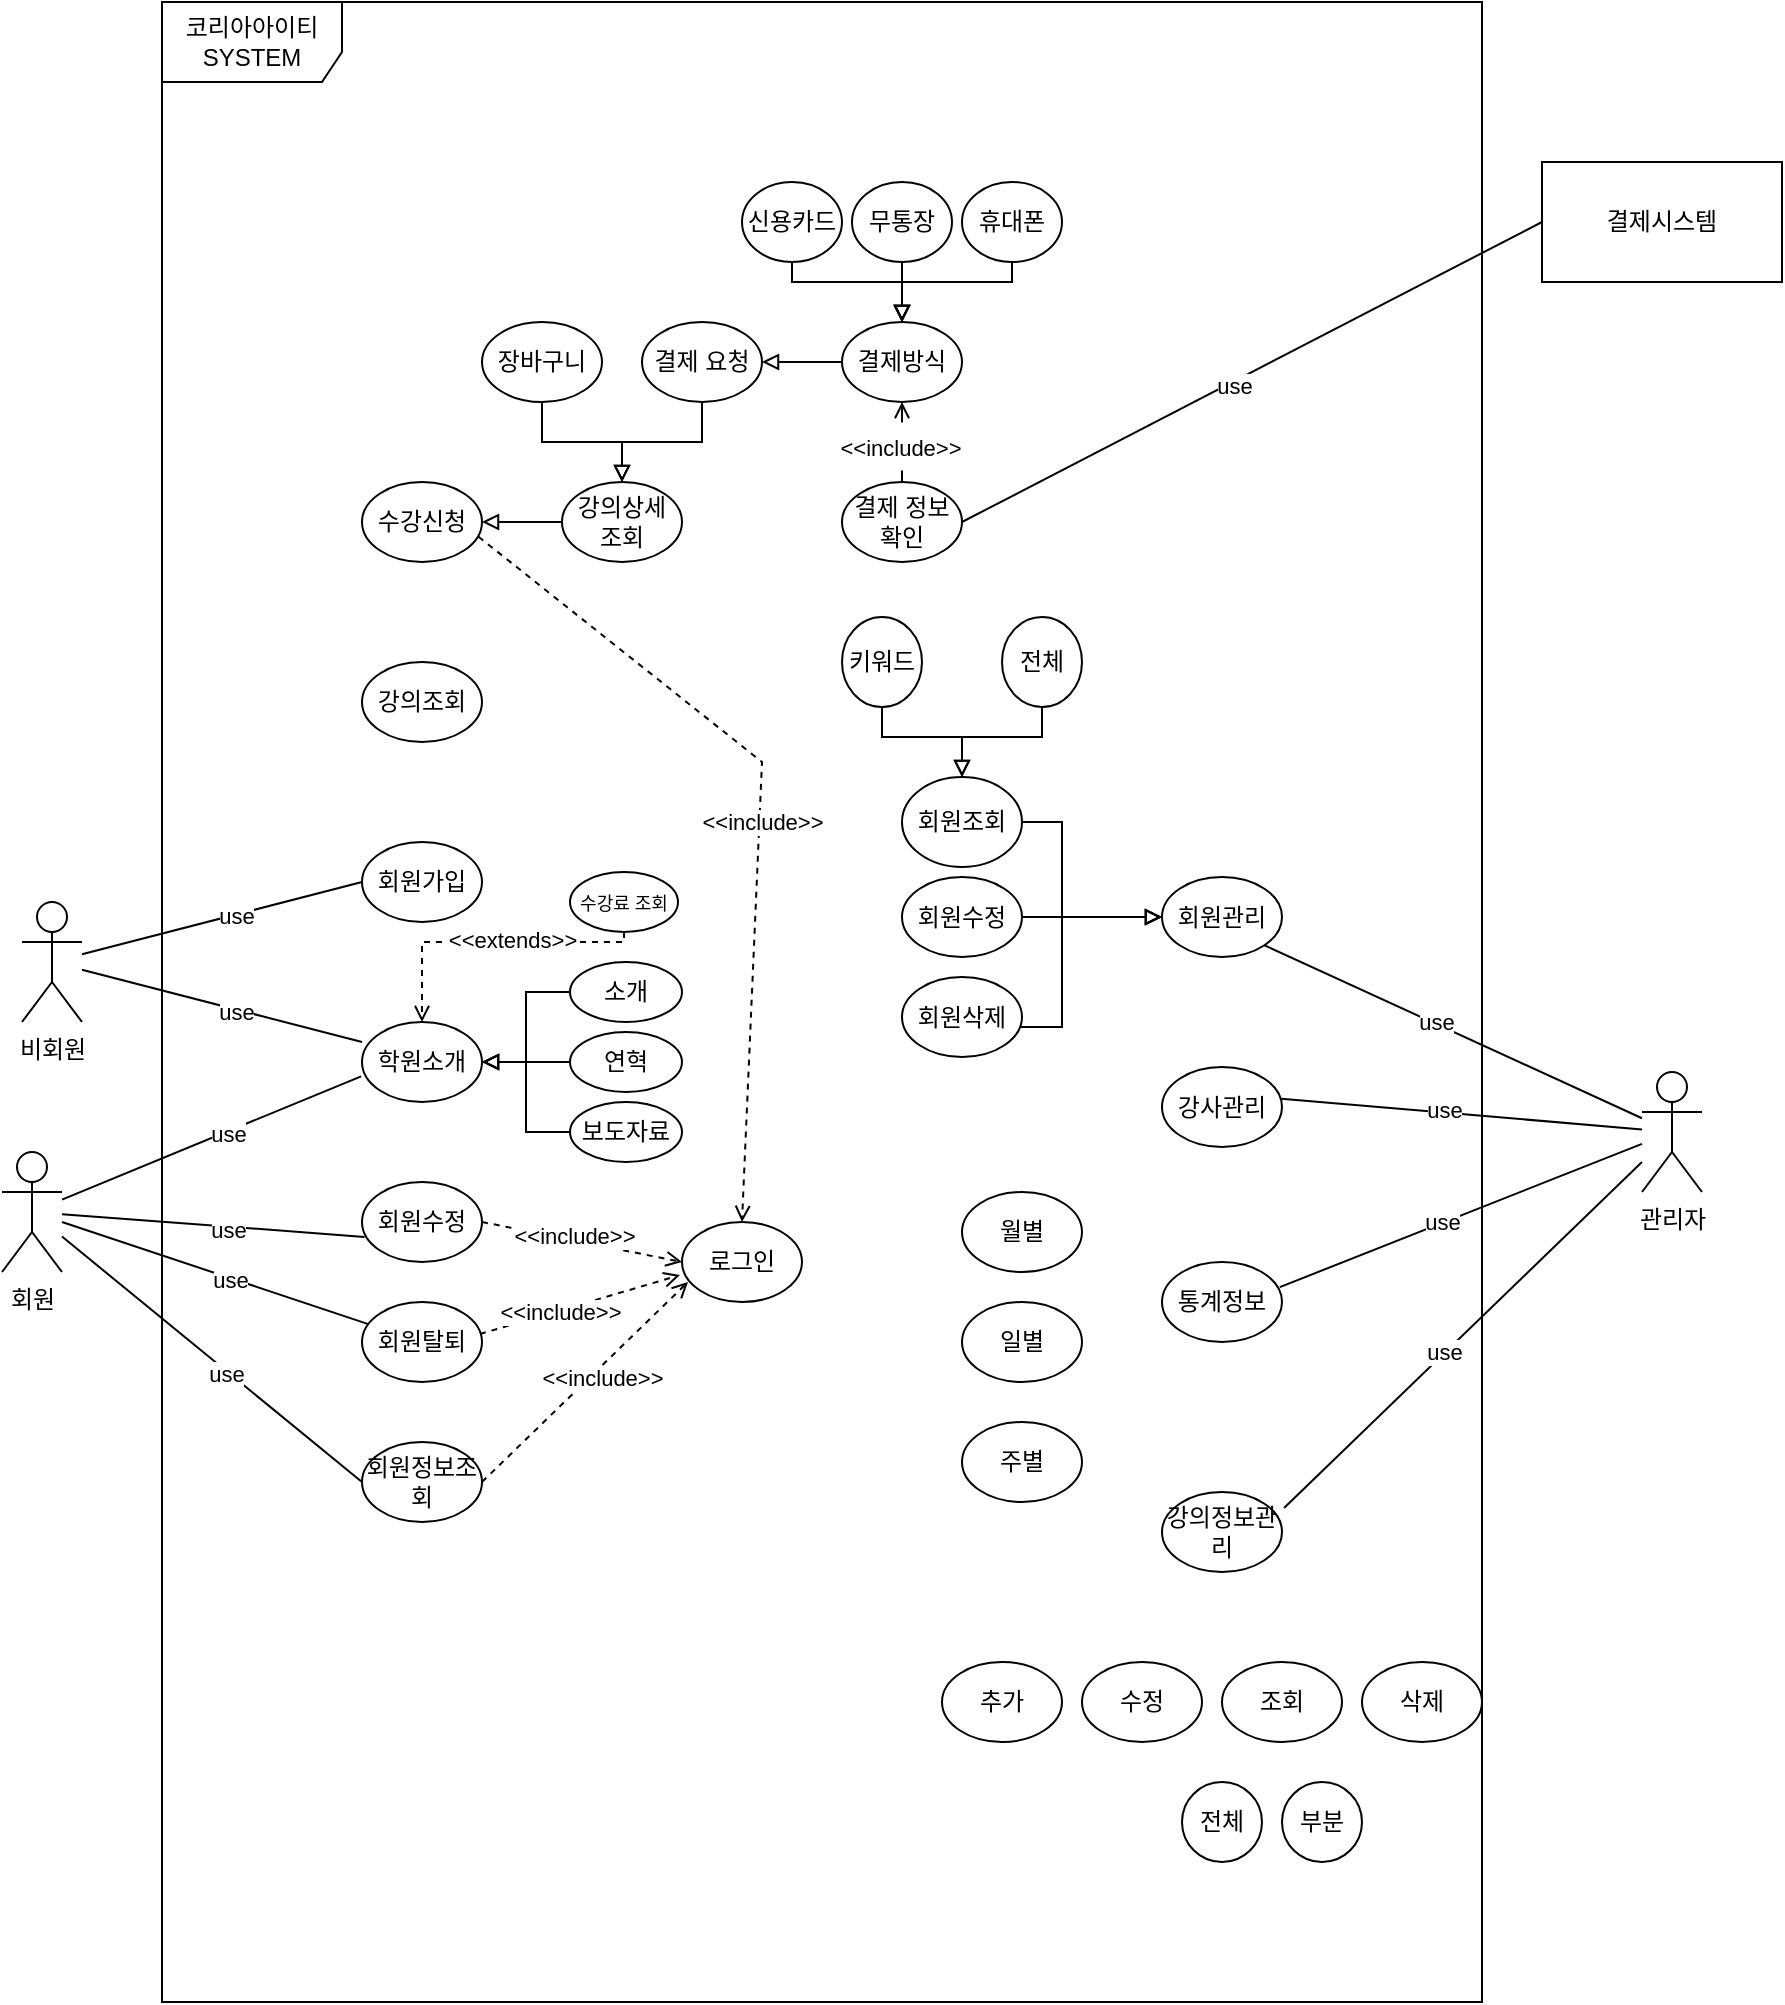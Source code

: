 <mxfile version="22.1.21" type="device" pages="2">
  <diagram name="USECASE" id="1oT7VtpavyQXEe0fjs3A">
    <mxGraphModel dx="1195" dy="1791" grid="1" gridSize="10" guides="1" tooltips="1" connect="1" arrows="1" fold="1" page="1" pageScale="1" pageWidth="827" pageHeight="1169" math="0" shadow="0">
      <root>
        <mxCell id="0" />
        <mxCell id="1" parent="0" />
        <mxCell id="70QSGBtpCWmWg1ejvot2-9" value="비회원" style="shape=umlActor;verticalLabelPosition=bottom;verticalAlign=top;html=1;outlineConnect=0;" parent="1" vertex="1">
          <mxGeometry x="100" y="270" width="30" height="60" as="geometry" />
        </mxCell>
        <mxCell id="70QSGBtpCWmWg1ejvot2-10" value="회원" style="shape=umlActor;verticalLabelPosition=bottom;verticalAlign=top;html=1;outlineConnect=0;" parent="1" vertex="1">
          <mxGeometry x="90" y="395" width="30" height="60" as="geometry" />
        </mxCell>
        <mxCell id="70QSGBtpCWmWg1ejvot2-11" value="관리자" style="shape=umlActor;verticalLabelPosition=bottom;verticalAlign=top;html=1;outlineConnect=0;" parent="1" vertex="1">
          <mxGeometry x="910" y="355" width="30" height="60" as="geometry" />
        </mxCell>
        <mxCell id="70QSGBtpCWmWg1ejvot2-17" value="코리아아이티&lt;br&gt;SYSTEM" style="shape=umlFrame;whiteSpace=wrap;html=1;pointerEvents=0;width=90;height=40;" parent="1" vertex="1">
          <mxGeometry x="170" y="-180" width="660" height="1000" as="geometry" />
        </mxCell>
        <mxCell id="70QSGBtpCWmWg1ejvot2-18" value="회원가입" style="ellipse;whiteSpace=wrap;html=1;" parent="1" vertex="1">
          <mxGeometry x="270" y="240" width="60" height="40" as="geometry" />
        </mxCell>
        <mxCell id="70QSGBtpCWmWg1ejvot2-22" value="회원수정" style="ellipse;whiteSpace=wrap;html=1;" parent="1" vertex="1">
          <mxGeometry x="270" y="410" width="60" height="40" as="geometry" />
        </mxCell>
        <mxCell id="70QSGBtpCWmWg1ejvot2-23" value="회원탈퇴" style="ellipse;whiteSpace=wrap;html=1;" parent="1" vertex="1">
          <mxGeometry x="270" y="470" width="60" height="40" as="geometry" />
        </mxCell>
        <mxCell id="70QSGBtpCWmWg1ejvot2-24" value="회원정보조회" style="ellipse;whiteSpace=wrap;html=1;" parent="1" vertex="1">
          <mxGeometry x="270" y="540" width="60" height="40" as="geometry" />
        </mxCell>
        <mxCell id="70QSGBtpCWmWg1ejvot2-25" value="" style="endArrow=none;html=1;rounded=0;entryX=0;entryY=0.5;entryDx=0;entryDy=0;" parent="1" source="70QSGBtpCWmWg1ejvot2-9" target="70QSGBtpCWmWg1ejvot2-18" edge="1">
          <mxGeometry width="50" height="50" relative="1" as="geometry">
            <mxPoint x="390" y="450" as="sourcePoint" />
            <mxPoint x="440" y="400" as="targetPoint" />
          </mxGeometry>
        </mxCell>
        <mxCell id="70QSGBtpCWmWg1ejvot2-26" value="use" style="edgeLabel;html=1;align=center;verticalAlign=middle;resizable=0;points=[];" parent="70QSGBtpCWmWg1ejvot2-25" vertex="1" connectable="0">
          <mxGeometry x="0.103" y="-1" relative="1" as="geometry">
            <mxPoint as="offset" />
          </mxGeometry>
        </mxCell>
        <mxCell id="70QSGBtpCWmWg1ejvot2-27" value="" style="endArrow=none;html=1;rounded=0;entryX=0.021;entryY=0.686;entryDx=0;entryDy=0;entryPerimeter=0;" parent="1" source="70QSGBtpCWmWg1ejvot2-10" target="70QSGBtpCWmWg1ejvot2-22" edge="1">
          <mxGeometry width="50" height="50" relative="1" as="geometry">
            <mxPoint x="140" y="309" as="sourcePoint" />
            <mxPoint x="280" y="300" as="targetPoint" />
          </mxGeometry>
        </mxCell>
        <mxCell id="70QSGBtpCWmWg1ejvot2-28" value="use" style="edgeLabel;html=1;align=center;verticalAlign=middle;resizable=0;points=[];" parent="70QSGBtpCWmWg1ejvot2-27" vertex="1" connectable="0">
          <mxGeometry x="0.103" y="-1" relative="1" as="geometry">
            <mxPoint as="offset" />
          </mxGeometry>
        </mxCell>
        <mxCell id="70QSGBtpCWmWg1ejvot2-29" value="" style="endArrow=none;html=1;rounded=0;" parent="1" source="70QSGBtpCWmWg1ejvot2-10" target="70QSGBtpCWmWg1ejvot2-23" edge="1">
          <mxGeometry width="50" height="50" relative="1" as="geometry">
            <mxPoint x="140" y="410" as="sourcePoint" />
            <mxPoint x="290" y="310" as="targetPoint" />
          </mxGeometry>
        </mxCell>
        <mxCell id="70QSGBtpCWmWg1ejvot2-30" value="use" style="edgeLabel;html=1;align=center;verticalAlign=middle;resizable=0;points=[];" parent="70QSGBtpCWmWg1ejvot2-29" vertex="1" connectable="0">
          <mxGeometry x="0.103" y="-1" relative="1" as="geometry">
            <mxPoint as="offset" />
          </mxGeometry>
        </mxCell>
        <mxCell id="70QSGBtpCWmWg1ejvot2-31" value="" style="endArrow=none;html=1;rounded=0;entryX=0;entryY=0.5;entryDx=0;entryDy=0;" parent="1" source="70QSGBtpCWmWg1ejvot2-10" target="70QSGBtpCWmWg1ejvot2-24" edge="1">
          <mxGeometry width="50" height="50" relative="1" as="geometry">
            <mxPoint x="140" y="426" as="sourcePoint" />
            <mxPoint x="300" y="320" as="targetPoint" />
          </mxGeometry>
        </mxCell>
        <mxCell id="70QSGBtpCWmWg1ejvot2-32" value="use" style="edgeLabel;html=1;align=center;verticalAlign=middle;resizable=0;points=[];" parent="70QSGBtpCWmWg1ejvot2-31" vertex="1" connectable="0">
          <mxGeometry x="0.103" y="-1" relative="1" as="geometry">
            <mxPoint as="offset" />
          </mxGeometry>
        </mxCell>
        <mxCell id="70QSGBtpCWmWg1ejvot2-35" value="로그인" style="ellipse;whiteSpace=wrap;html=1;" parent="1" vertex="1">
          <mxGeometry x="430" y="430" width="60" height="40" as="geometry" />
        </mxCell>
        <mxCell id="70QSGBtpCWmWg1ejvot2-36" value="" style="endArrow=open;dashed=1;html=1;rounded=0;exitX=1;exitY=0.5;exitDx=0;exitDy=0;entryX=0;entryY=0.5;entryDx=0;entryDy=0;endFill=0;" parent="1" source="70QSGBtpCWmWg1ejvot2-22" target="70QSGBtpCWmWg1ejvot2-35" edge="1">
          <mxGeometry width="50" height="50" relative="1" as="geometry">
            <mxPoint x="390" y="530" as="sourcePoint" />
            <mxPoint x="440" y="480" as="targetPoint" />
          </mxGeometry>
        </mxCell>
        <mxCell id="70QSGBtpCWmWg1ejvot2-42" value="&amp;lt;&amp;lt;include&amp;gt;&amp;gt;" style="edgeLabel;html=1;align=center;verticalAlign=middle;resizable=0;points=[];" parent="70QSGBtpCWmWg1ejvot2-36" vertex="1" connectable="0">
          <mxGeometry x="-0.086" y="2" relative="1" as="geometry">
            <mxPoint as="offset" />
          </mxGeometry>
        </mxCell>
        <mxCell id="70QSGBtpCWmWg1ejvot2-37" value="" style="endArrow=open;dashed=1;html=1;rounded=0;exitX=0.983;exitY=0.4;exitDx=0;exitDy=0;entryX=-0.017;entryY=0.664;entryDx=0;entryDy=0;exitPerimeter=0;entryPerimeter=0;endFill=0;" parent="1" source="70QSGBtpCWmWg1ejvot2-23" target="70QSGBtpCWmWg1ejvot2-35" edge="1">
          <mxGeometry width="50" height="50" relative="1" as="geometry">
            <mxPoint x="340" y="440" as="sourcePoint" />
            <mxPoint x="440" y="450" as="targetPoint" />
          </mxGeometry>
        </mxCell>
        <mxCell id="70QSGBtpCWmWg1ejvot2-40" value="&amp;lt;&amp;lt;include&amp;gt;&amp;gt;" style="edgeLabel;html=1;align=center;verticalAlign=middle;resizable=0;points=[];" parent="70QSGBtpCWmWg1ejvot2-37" vertex="1" connectable="0">
          <mxGeometry x="-0.202" relative="1" as="geometry">
            <mxPoint as="offset" />
          </mxGeometry>
        </mxCell>
        <mxCell id="70QSGBtpCWmWg1ejvot2-38" value="" style="endArrow=open;dashed=1;html=1;rounded=0;exitX=1;exitY=0.5;exitDx=0;exitDy=0;entryX=0.05;entryY=0.75;entryDx=0;entryDy=0;entryPerimeter=0;endFill=0;" parent="1" source="70QSGBtpCWmWg1ejvot2-24" target="70QSGBtpCWmWg1ejvot2-35" edge="1">
          <mxGeometry width="50" height="50" relative="1" as="geometry">
            <mxPoint x="350" y="450" as="sourcePoint" />
            <mxPoint x="450" y="460" as="targetPoint" />
          </mxGeometry>
        </mxCell>
        <mxCell id="70QSGBtpCWmWg1ejvot2-39" value="&amp;lt;&amp;lt;include&amp;gt;&amp;gt;" style="edgeLabel;html=1;align=center;verticalAlign=middle;resizable=0;points=[];" parent="70QSGBtpCWmWg1ejvot2-38" vertex="1" connectable="0">
          <mxGeometry x="0.473" y="-3" relative="1" as="geometry">
            <mxPoint x="-18" y="19" as="offset" />
          </mxGeometry>
        </mxCell>
        <mxCell id="70QSGBtpCWmWg1ejvot2-43" value="학원소개" style="ellipse;whiteSpace=wrap;html=1;" parent="1" vertex="1">
          <mxGeometry x="270" y="330" width="60" height="40" as="geometry" />
        </mxCell>
        <mxCell id="70QSGBtpCWmWg1ejvot2-44" value="" style="endArrow=none;html=1;rounded=0;entryX=0;entryY=0.25;entryDx=0;entryDy=0;entryPerimeter=0;" parent="1" source="70QSGBtpCWmWg1ejvot2-9" target="70QSGBtpCWmWg1ejvot2-43" edge="1">
          <mxGeometry width="50" height="50" relative="1" as="geometry">
            <mxPoint x="140" y="306" as="sourcePoint" />
            <mxPoint x="300" y="260" as="targetPoint" />
          </mxGeometry>
        </mxCell>
        <mxCell id="70QSGBtpCWmWg1ejvot2-45" value="use" style="edgeLabel;html=1;align=center;verticalAlign=middle;resizable=0;points=[];" parent="70QSGBtpCWmWg1ejvot2-44" vertex="1" connectable="0">
          <mxGeometry x="0.103" y="-1" relative="1" as="geometry">
            <mxPoint as="offset" />
          </mxGeometry>
        </mxCell>
        <mxCell id="70QSGBtpCWmWg1ejvot2-46" value="" style="endArrow=none;html=1;rounded=0;entryX=-0.007;entryY=0.679;entryDx=0;entryDy=0;entryPerimeter=0;" parent="1" source="70QSGBtpCWmWg1ejvot2-10" target="70QSGBtpCWmWg1ejvot2-43" edge="1">
          <mxGeometry width="50" height="50" relative="1" as="geometry">
            <mxPoint x="140" y="315" as="sourcePoint" />
            <mxPoint x="280" y="360" as="targetPoint" />
          </mxGeometry>
        </mxCell>
        <mxCell id="70QSGBtpCWmWg1ejvot2-47" value="use" style="edgeLabel;html=1;align=center;verticalAlign=middle;resizable=0;points=[];" parent="70QSGBtpCWmWg1ejvot2-46" vertex="1" connectable="0">
          <mxGeometry x="0.103" y="-1" relative="1" as="geometry">
            <mxPoint as="offset" />
          </mxGeometry>
        </mxCell>
        <mxCell id="70QSGBtpCWmWg1ejvot2-52" value="" style="edgeStyle=orthogonalEdgeStyle;rounded=0;orthogonalLoop=1;jettySize=auto;html=1;endArrow=block;endFill=0;" parent="1" source="70QSGBtpCWmWg1ejvot2-48" target="70QSGBtpCWmWg1ejvot2-43" edge="1">
          <mxGeometry relative="1" as="geometry" />
        </mxCell>
        <mxCell id="70QSGBtpCWmWg1ejvot2-48" value="소개" style="ellipse;whiteSpace=wrap;html=1;" parent="1" vertex="1">
          <mxGeometry x="374" y="300" width="56" height="30" as="geometry" />
        </mxCell>
        <mxCell id="70QSGBtpCWmWg1ejvot2-51" value="" style="edgeStyle=orthogonalEdgeStyle;rounded=0;orthogonalLoop=1;jettySize=auto;html=1;endArrow=block;endFill=0;" parent="1" source="70QSGBtpCWmWg1ejvot2-49" target="70QSGBtpCWmWg1ejvot2-43" edge="1">
          <mxGeometry relative="1" as="geometry" />
        </mxCell>
        <mxCell id="70QSGBtpCWmWg1ejvot2-49" value="연혁" style="ellipse;whiteSpace=wrap;html=1;" parent="1" vertex="1">
          <mxGeometry x="374" y="335" width="56" height="30" as="geometry" />
        </mxCell>
        <mxCell id="70QSGBtpCWmWg1ejvot2-53" value="" style="edgeStyle=orthogonalEdgeStyle;rounded=0;orthogonalLoop=1;jettySize=auto;html=1;endArrow=block;endFill=0;" parent="1" source="70QSGBtpCWmWg1ejvot2-50" target="70QSGBtpCWmWg1ejvot2-43" edge="1">
          <mxGeometry relative="1" as="geometry" />
        </mxCell>
        <mxCell id="70QSGBtpCWmWg1ejvot2-50" value="보도자료" style="ellipse;whiteSpace=wrap;html=1;" parent="1" vertex="1">
          <mxGeometry x="374" y="370" width="56" height="30" as="geometry" />
        </mxCell>
        <mxCell id="70QSGBtpCWmWg1ejvot2-55" value="" style="edgeStyle=orthogonalEdgeStyle;rounded=0;orthogonalLoop=1;jettySize=auto;html=1;endArrow=open;endFill=0;dashed=1;" parent="1" source="70QSGBtpCWmWg1ejvot2-54" target="70QSGBtpCWmWg1ejvot2-43" edge="1">
          <mxGeometry relative="1" as="geometry">
            <Array as="points">
              <mxPoint x="401" y="290" />
              <mxPoint x="300" y="290" />
            </Array>
          </mxGeometry>
        </mxCell>
        <mxCell id="70QSGBtpCWmWg1ejvot2-56" value="&amp;lt;&amp;lt;extends&amp;gt;&amp;gt;" style="edgeLabel;html=1;align=center;verticalAlign=middle;resizable=0;points=[];" parent="70QSGBtpCWmWg1ejvot2-55" vertex="1" connectable="0">
          <mxGeometry x="-0.164" y="-1" relative="1" as="geometry">
            <mxPoint as="offset" />
          </mxGeometry>
        </mxCell>
        <mxCell id="70QSGBtpCWmWg1ejvot2-54" value="&lt;font style=&quot;font-size: 9px;&quot;&gt;수강료 조회&lt;/font&gt;" style="ellipse;whiteSpace=wrap;html=1;" parent="1" vertex="1">
          <mxGeometry x="374" y="255" width="54" height="30" as="geometry" />
        </mxCell>
        <mxCell id="eNOxvGE6mksWMTdkX6A9-2" value="회원관리" style="ellipse;whiteSpace=wrap;html=1;" parent="1" vertex="1">
          <mxGeometry x="670" y="257.5" width="60" height="40" as="geometry" />
        </mxCell>
        <mxCell id="eNOxvGE6mksWMTdkX6A9-3" value="강사관리" style="ellipse;whiteSpace=wrap;html=1;" parent="1" vertex="1">
          <mxGeometry x="670" y="352.5" width="60" height="40" as="geometry" />
        </mxCell>
        <mxCell id="eNOxvGE6mksWMTdkX6A9-4" value="통계정보" style="ellipse;whiteSpace=wrap;html=1;" parent="1" vertex="1">
          <mxGeometry x="670" y="450" width="60" height="40" as="geometry" />
        </mxCell>
        <mxCell id="eNOxvGE6mksWMTdkX6A9-5" value="" style="endArrow=none;html=1;rounded=0;entryX=1;entryY=1;entryDx=0;entryDy=0;" parent="1" source="70QSGBtpCWmWg1ejvot2-11" target="eNOxvGE6mksWMTdkX6A9-2" edge="1">
          <mxGeometry width="50" height="50" relative="1" as="geometry">
            <mxPoint x="140" y="306" as="sourcePoint" />
            <mxPoint x="280" y="270" as="targetPoint" />
          </mxGeometry>
        </mxCell>
        <mxCell id="eNOxvGE6mksWMTdkX6A9-6" value="use" style="edgeLabel;html=1;align=center;verticalAlign=middle;resizable=0;points=[];" parent="eNOxvGE6mksWMTdkX6A9-5" vertex="1" connectable="0">
          <mxGeometry x="0.103" y="-1" relative="1" as="geometry">
            <mxPoint as="offset" />
          </mxGeometry>
        </mxCell>
        <mxCell id="eNOxvGE6mksWMTdkX6A9-7" value="" style="endArrow=none;html=1;rounded=0;entryX=0.994;entryY=0.396;entryDx=0;entryDy=0;entryPerimeter=0;" parent="1" source="70QSGBtpCWmWg1ejvot2-11" target="eNOxvGE6mksWMTdkX6A9-3" edge="1">
          <mxGeometry width="50" height="50" relative="1" as="geometry">
            <mxPoint x="780" y="384" as="sourcePoint" />
            <mxPoint x="671" y="304" as="targetPoint" />
          </mxGeometry>
        </mxCell>
        <mxCell id="eNOxvGE6mksWMTdkX6A9-8" value="use" style="edgeLabel;html=1;align=center;verticalAlign=middle;resizable=0;points=[];" parent="eNOxvGE6mksWMTdkX6A9-7" vertex="1" connectable="0">
          <mxGeometry x="0.103" y="-1" relative="1" as="geometry">
            <mxPoint as="offset" />
          </mxGeometry>
        </mxCell>
        <mxCell id="eNOxvGE6mksWMTdkX6A9-9" value="" style="endArrow=none;html=1;rounded=0;entryX=0.982;entryY=0.314;entryDx=0;entryDy=0;entryPerimeter=0;" parent="1" source="70QSGBtpCWmWg1ejvot2-11" target="eNOxvGE6mksWMTdkX6A9-4" edge="1">
          <mxGeometry width="50" height="50" relative="1" as="geometry">
            <mxPoint x="780" y="393" as="sourcePoint" />
            <mxPoint x="680" y="381" as="targetPoint" />
          </mxGeometry>
        </mxCell>
        <mxCell id="eNOxvGE6mksWMTdkX6A9-10" value="use" style="edgeLabel;html=1;align=center;verticalAlign=middle;resizable=0;points=[];" parent="eNOxvGE6mksWMTdkX6A9-9" vertex="1" connectable="0">
          <mxGeometry x="0.103" y="-1" relative="1" as="geometry">
            <mxPoint as="offset" />
          </mxGeometry>
        </mxCell>
        <mxCell id="eNOxvGE6mksWMTdkX6A9-14" value="" style="edgeStyle=orthogonalEdgeStyle;rounded=0;orthogonalLoop=1;jettySize=auto;html=1;endArrow=block;endFill=0;" parent="1" source="eNOxvGE6mksWMTdkX6A9-12" target="eNOxvGE6mksWMTdkX6A9-2" edge="1">
          <mxGeometry relative="1" as="geometry">
            <Array as="points">
              <mxPoint x="610" y="277.5" />
            </Array>
          </mxGeometry>
        </mxCell>
        <mxCell id="eNOxvGE6mksWMTdkX6A9-20" value="" style="edgeStyle=orthogonalEdgeStyle;rounded=0;orthogonalLoop=1;jettySize=auto;html=1;endArrow=block;endFill=0;" parent="1" source="eNOxvGE6mksWMTdkX6A9-11" target="eNOxvGE6mksWMTdkX6A9-2" edge="1">
          <mxGeometry relative="1" as="geometry">
            <Array as="points">
              <mxPoint x="620" y="229.5" />
              <mxPoint x="620" y="277.5" />
            </Array>
          </mxGeometry>
        </mxCell>
        <mxCell id="eNOxvGE6mksWMTdkX6A9-29" value="" style="edgeStyle=orthogonalEdgeStyle;rounded=0;orthogonalLoop=1;jettySize=auto;html=1;endArrow=none;endFill=0;startArrow=block;startFill=0;" parent="1" source="eNOxvGE6mksWMTdkX6A9-11" target="eNOxvGE6mksWMTdkX6A9-22" edge="1">
          <mxGeometry relative="1" as="geometry" />
        </mxCell>
        <mxCell id="eNOxvGE6mksWMTdkX6A9-30" value="" style="edgeStyle=orthogonalEdgeStyle;rounded=0;orthogonalLoop=1;jettySize=auto;html=1;endArrow=none;endFill=0;startArrow=block;startFill=0;" parent="1" source="eNOxvGE6mksWMTdkX6A9-11" target="eNOxvGE6mksWMTdkX6A9-21" edge="1">
          <mxGeometry relative="1" as="geometry" />
        </mxCell>
        <mxCell id="eNOxvGE6mksWMTdkX6A9-11" value="회원조회" style="ellipse;whiteSpace=wrap;html=1;" parent="1" vertex="1">
          <mxGeometry x="540" y="207.5" width="60" height="45" as="geometry" />
        </mxCell>
        <mxCell id="eNOxvGE6mksWMTdkX6A9-16" value="" style="edgeStyle=orthogonalEdgeStyle;rounded=0;orthogonalLoop=1;jettySize=auto;html=1;endArrow=block;endFill=0;" parent="1" source="eNOxvGE6mksWMTdkX6A9-13" target="eNOxvGE6mksWMTdkX6A9-2" edge="1">
          <mxGeometry relative="1" as="geometry">
            <Array as="points">
              <mxPoint x="620" y="332.5" />
              <mxPoint x="620" y="277.5" />
            </Array>
          </mxGeometry>
        </mxCell>
        <mxCell id="eNOxvGE6mksWMTdkX6A9-12" value="회원수정" style="ellipse;whiteSpace=wrap;html=1;" parent="1" vertex="1">
          <mxGeometry x="540" y="257.5" width="60" height="40" as="geometry" />
        </mxCell>
        <mxCell id="eNOxvGE6mksWMTdkX6A9-13" value="회원삭제" style="ellipse;whiteSpace=wrap;html=1;" parent="1" vertex="1">
          <mxGeometry x="540" y="307.5" width="60" height="40" as="geometry" />
        </mxCell>
        <mxCell id="eNOxvGE6mksWMTdkX6A9-21" value="키워드" style="ellipse;whiteSpace=wrap;html=1;" parent="1" vertex="1">
          <mxGeometry x="510" y="127.5" width="40" height="45" as="geometry" />
        </mxCell>
        <mxCell id="eNOxvGE6mksWMTdkX6A9-22" value="전체" style="ellipse;whiteSpace=wrap;html=1;" parent="1" vertex="1">
          <mxGeometry x="590" y="127.5" width="40" height="45" as="geometry" />
        </mxCell>
        <mxCell id="eNOxvGE6mksWMTdkX6A9-32" value="수강신청" style="ellipse;whiteSpace=wrap;html=1;" parent="1" vertex="1">
          <mxGeometry x="270" y="60" width="60" height="40" as="geometry" />
        </mxCell>
        <mxCell id="eNOxvGE6mksWMTdkX6A9-33" value="강의조회" style="ellipse;whiteSpace=wrap;html=1;" parent="1" vertex="1">
          <mxGeometry x="270" y="150" width="60" height="40" as="geometry" />
        </mxCell>
        <mxCell id="eNOxvGE6mksWMTdkX6A9-50" value="" style="edgeStyle=orthogonalEdgeStyle;rounded=0;orthogonalLoop=1;jettySize=auto;html=1;endArrow=block;endFill=0;" parent="1" source="eNOxvGE6mksWMTdkX6A9-34" target="eNOxvGE6mksWMTdkX6A9-42" edge="1">
          <mxGeometry relative="1" as="geometry" />
        </mxCell>
        <mxCell id="YK5wTkmuDBtrDPHsWVAm-8" value="" style="edgeStyle=orthogonalEdgeStyle;rounded=0;orthogonalLoop=1;jettySize=auto;html=1;endArrow=none;endFill=0;startArrow=open;startFill=0;dashed=1;dashPattern=8 8;" parent="1" source="eNOxvGE6mksWMTdkX6A9-34" target="eNOxvGE6mksWMTdkX6A9-35" edge="1">
          <mxGeometry relative="1" as="geometry" />
        </mxCell>
        <mxCell id="YK5wTkmuDBtrDPHsWVAm-9" value="&amp;lt;&amp;lt;include&amp;gt;&amp;gt;" style="edgeLabel;html=1;align=center;verticalAlign=middle;resizable=0;points=[];" parent="YK5wTkmuDBtrDPHsWVAm-8" vertex="1" connectable="0">
          <mxGeometry x="0.136" y="-1" relative="1" as="geometry">
            <mxPoint as="offset" />
          </mxGeometry>
        </mxCell>
        <mxCell id="eNOxvGE6mksWMTdkX6A9-34" value="결제방식" style="ellipse;whiteSpace=wrap;html=1;" parent="1" vertex="1">
          <mxGeometry x="510" y="-20" width="60" height="40" as="geometry" />
        </mxCell>
        <mxCell id="eNOxvGE6mksWMTdkX6A9-35" value="결제 정보&lt;br&gt;확인" style="ellipse;whiteSpace=wrap;html=1;" parent="1" vertex="1">
          <mxGeometry x="510" y="60" width="60" height="40" as="geometry" />
        </mxCell>
        <mxCell id="eNOxvGE6mksWMTdkX6A9-36" value="결제시스템" style="rounded=0;whiteSpace=wrap;html=1;" parent="1" vertex="1">
          <mxGeometry x="860" y="-100" width="120" height="60" as="geometry" />
        </mxCell>
        <mxCell id="eNOxvGE6mksWMTdkX6A9-37" value="" style="endArrow=none;html=1;rounded=0;entryX=0;entryY=0.5;entryDx=0;entryDy=0;exitX=1;exitY=0.5;exitDx=0;exitDy=0;" parent="1" source="eNOxvGE6mksWMTdkX6A9-35" target="eNOxvGE6mksWMTdkX6A9-36" edge="1">
          <mxGeometry width="50" height="50" relative="1" as="geometry">
            <mxPoint x="640" y="20" as="sourcePoint" />
            <mxPoint x="600" y="-30" as="targetPoint" />
          </mxGeometry>
        </mxCell>
        <mxCell id="eNOxvGE6mksWMTdkX6A9-38" value="use" style="edgeLabel;html=1;align=center;verticalAlign=middle;resizable=0;points=[];" parent="eNOxvGE6mksWMTdkX6A9-37" vertex="1" connectable="0">
          <mxGeometry x="-0.073" y="-2" relative="1" as="geometry">
            <mxPoint as="offset" />
          </mxGeometry>
        </mxCell>
        <mxCell id="eNOxvGE6mksWMTdkX6A9-45" value="" style="edgeStyle=orthogonalEdgeStyle;rounded=0;orthogonalLoop=1;jettySize=auto;html=1;endArrow=block;endFill=0;" parent="1" source="eNOxvGE6mksWMTdkX6A9-41" target="eNOxvGE6mksWMTdkX6A9-32" edge="1">
          <mxGeometry relative="1" as="geometry" />
        </mxCell>
        <mxCell id="eNOxvGE6mksWMTdkX6A9-41" value="강의상세 조회" style="ellipse;whiteSpace=wrap;html=1;" parent="1" vertex="1">
          <mxGeometry x="370" y="60" width="60" height="40" as="geometry" />
        </mxCell>
        <mxCell id="eNOxvGE6mksWMTdkX6A9-46" value="" style="edgeStyle=orthogonalEdgeStyle;rounded=0;orthogonalLoop=1;jettySize=auto;html=1;endArrow=block;endFill=0;" parent="1" source="eNOxvGE6mksWMTdkX6A9-42" target="eNOxvGE6mksWMTdkX6A9-41" edge="1">
          <mxGeometry relative="1" as="geometry" />
        </mxCell>
        <mxCell id="eNOxvGE6mksWMTdkX6A9-42" value="결제 요청" style="ellipse;whiteSpace=wrap;html=1;" parent="1" vertex="1">
          <mxGeometry x="410" y="-20" width="60" height="40" as="geometry" />
        </mxCell>
        <mxCell id="eNOxvGE6mksWMTdkX6A9-43" value="" style="endArrow=open;dashed=1;html=1;rounded=0;exitX=0.971;exitY=0.684;exitDx=0;exitDy=0;entryX=0.5;entryY=0;entryDx=0;entryDy=0;endFill=0;exitPerimeter=0;" parent="1" source="eNOxvGE6mksWMTdkX6A9-32" target="70QSGBtpCWmWg1ejvot2-35" edge="1">
          <mxGeometry width="50" height="50" relative="1" as="geometry">
            <mxPoint x="340" y="440" as="sourcePoint" />
            <mxPoint x="440" y="460" as="targetPoint" />
            <Array as="points">
              <mxPoint x="470" y="200" />
            </Array>
          </mxGeometry>
        </mxCell>
        <mxCell id="eNOxvGE6mksWMTdkX6A9-44" value="&amp;lt;&amp;lt;include&amp;gt;&amp;gt;" style="edgeLabel;html=1;align=center;verticalAlign=middle;resizable=0;points=[];" parent="eNOxvGE6mksWMTdkX6A9-43" vertex="1" connectable="0">
          <mxGeometry x="-0.086" y="2" relative="1" as="geometry">
            <mxPoint x="-2" y="23" as="offset" />
          </mxGeometry>
        </mxCell>
        <mxCell id="eNOxvGE6mksWMTdkX6A9-49" value="" style="edgeStyle=orthogonalEdgeStyle;rounded=0;orthogonalLoop=1;jettySize=auto;html=1;endArrow=block;endFill=0;" parent="1" source="eNOxvGE6mksWMTdkX6A9-48" target="eNOxvGE6mksWMTdkX6A9-41" edge="1">
          <mxGeometry relative="1" as="geometry" />
        </mxCell>
        <mxCell id="eNOxvGE6mksWMTdkX6A9-48" value="장바구니" style="ellipse;whiteSpace=wrap;html=1;" parent="1" vertex="1">
          <mxGeometry x="330" y="-20" width="60" height="40" as="geometry" />
        </mxCell>
        <mxCell id="eNOxvGE6mksWMTdkX6A9-54" value="" style="edgeStyle=orthogonalEdgeStyle;rounded=0;orthogonalLoop=1;jettySize=auto;html=1;endArrow=block;endFill=0;" parent="1" source="eNOxvGE6mksWMTdkX6A9-51" target="eNOxvGE6mksWMTdkX6A9-34" edge="1">
          <mxGeometry relative="1" as="geometry">
            <Array as="points">
              <mxPoint x="485" y="-40" />
              <mxPoint x="540" y="-40" />
            </Array>
          </mxGeometry>
        </mxCell>
        <mxCell id="eNOxvGE6mksWMTdkX6A9-51" value="신용카드&lt;br&gt;" style="ellipse;whiteSpace=wrap;html=1;" parent="1" vertex="1">
          <mxGeometry x="460" y="-90" width="50" height="40" as="geometry" />
        </mxCell>
        <mxCell id="eNOxvGE6mksWMTdkX6A9-56" value="" style="edgeStyle=orthogonalEdgeStyle;rounded=0;orthogonalLoop=1;jettySize=auto;html=1;endArrow=block;endFill=0;" parent="1" source="eNOxvGE6mksWMTdkX6A9-53" target="eNOxvGE6mksWMTdkX6A9-34" edge="1">
          <mxGeometry relative="1" as="geometry" />
        </mxCell>
        <mxCell id="eNOxvGE6mksWMTdkX6A9-61" value="" style="edgeStyle=orthogonalEdgeStyle;rounded=0;orthogonalLoop=1;jettySize=auto;html=1;endArrow=block;endFill=0;" parent="1" source="eNOxvGE6mksWMTdkX6A9-52" target="eNOxvGE6mksWMTdkX6A9-34" edge="1">
          <mxGeometry relative="1" as="geometry">
            <Array as="points">
              <mxPoint x="540" y="-40" />
            </Array>
          </mxGeometry>
        </mxCell>
        <mxCell id="eNOxvGE6mksWMTdkX6A9-52" value="휴대폰" style="ellipse;whiteSpace=wrap;html=1;" parent="1" vertex="1">
          <mxGeometry x="570" y="-90" width="50" height="40" as="geometry" />
        </mxCell>
        <mxCell id="eNOxvGE6mksWMTdkX6A9-55" value="" style="edgeStyle=orthogonalEdgeStyle;rounded=0;orthogonalLoop=1;jettySize=auto;html=1;endArrow=block;endFill=0;" parent="1" source="eNOxvGE6mksWMTdkX6A9-53" target="eNOxvGE6mksWMTdkX6A9-34" edge="1">
          <mxGeometry relative="1" as="geometry" />
        </mxCell>
        <mxCell id="eNOxvGE6mksWMTdkX6A9-53" value="무통장" style="ellipse;whiteSpace=wrap;html=1;" parent="1" vertex="1">
          <mxGeometry x="515" y="-90" width="50" height="40" as="geometry" />
        </mxCell>
        <mxCell id="YK5wTkmuDBtrDPHsWVAm-1" value="월별" style="ellipse;whiteSpace=wrap;html=1;" parent="1" vertex="1">
          <mxGeometry x="570" y="415" width="60" height="40" as="geometry" />
        </mxCell>
        <mxCell id="YK5wTkmuDBtrDPHsWVAm-2" value="일별" style="ellipse;whiteSpace=wrap;html=1;" parent="1" vertex="1">
          <mxGeometry x="570" y="470" width="60" height="40" as="geometry" />
        </mxCell>
        <mxCell id="YK5wTkmuDBtrDPHsWVAm-3" value="주별" style="ellipse;whiteSpace=wrap;html=1;" parent="1" vertex="1">
          <mxGeometry x="570" y="530" width="60" height="40" as="geometry" />
        </mxCell>
        <mxCell id="-jXVcfOy21aXqd836lrZ-1" value="강의정보관리" style="ellipse;whiteSpace=wrap;html=1;" vertex="1" parent="1">
          <mxGeometry x="670" y="565" width="60" height="40" as="geometry" />
        </mxCell>
        <mxCell id="-jXVcfOy21aXqd836lrZ-2" value="" style="endArrow=none;html=1;rounded=0;entryX=1.017;entryY=0.2;entryDx=0;entryDy=0;entryPerimeter=0;" edge="1" parent="1" target="-jXVcfOy21aXqd836lrZ-1">
          <mxGeometry width="50" height="50" relative="1" as="geometry">
            <mxPoint x="910" y="400" as="sourcePoint" />
            <mxPoint x="739" y="473" as="targetPoint" />
          </mxGeometry>
        </mxCell>
        <mxCell id="-jXVcfOy21aXqd836lrZ-3" value="use" style="edgeLabel;html=1;align=center;verticalAlign=middle;resizable=0;points=[];" vertex="1" connectable="0" parent="-jXVcfOy21aXqd836lrZ-2">
          <mxGeometry x="0.103" y="-1" relative="1" as="geometry">
            <mxPoint as="offset" />
          </mxGeometry>
        </mxCell>
        <mxCell id="-jXVcfOy21aXqd836lrZ-4" value="추가" style="ellipse;whiteSpace=wrap;html=1;" vertex="1" parent="1">
          <mxGeometry x="560" y="650" width="60" height="40" as="geometry" />
        </mxCell>
        <mxCell id="-jXVcfOy21aXqd836lrZ-5" value="수정" style="ellipse;whiteSpace=wrap;html=1;" vertex="1" parent="1">
          <mxGeometry x="630" y="650" width="60" height="40" as="geometry" />
        </mxCell>
        <mxCell id="-jXVcfOy21aXqd836lrZ-6" value="조회" style="ellipse;whiteSpace=wrap;html=1;" vertex="1" parent="1">
          <mxGeometry x="700" y="650" width="60" height="40" as="geometry" />
        </mxCell>
        <mxCell id="-jXVcfOy21aXqd836lrZ-7" value="삭제" style="ellipse;whiteSpace=wrap;html=1;" vertex="1" parent="1">
          <mxGeometry x="770" y="650" width="60" height="40" as="geometry" />
        </mxCell>
        <mxCell id="-jXVcfOy21aXqd836lrZ-9" value="전체" style="ellipse;whiteSpace=wrap;html=1;" vertex="1" parent="1">
          <mxGeometry x="680" y="710" width="40" height="40" as="geometry" />
        </mxCell>
        <mxCell id="-jXVcfOy21aXqd836lrZ-10" value="부분" style="ellipse;whiteSpace=wrap;html=1;" vertex="1" parent="1">
          <mxGeometry x="730" y="710" width="40" height="40" as="geometry" />
        </mxCell>
      </root>
    </mxGraphModel>
  </diagram>
  <diagram id="z31Z9R1ckvNfdnRTaDJG" name="요구사항정리">
    <mxGraphModel dx="869" dy="452" grid="1" gridSize="10" guides="1" tooltips="1" connect="1" arrows="1" fold="1" page="1" pageScale="1" pageWidth="827" pageHeight="1169" math="0" shadow="0">
      <root>
        <mxCell id="0" />
        <mxCell id="1" parent="0" />
        <mxCell id="PjHi1GbR4CqaeFrhStGW-2" value="" style="rounded=0;whiteSpace=wrap;html=1;" vertex="1" parent="1">
          <mxGeometry x="10" y="30" width="1610" height="50" as="geometry" />
        </mxCell>
        <mxCell id="PjHi1GbR4CqaeFrhStGW-3" value="서비스별 기능 정리 - 기능적 요구사항(C : Create , R : Read , U : Update , D : Delete , BL : Business Logic)" style="text;html=1;align=center;verticalAlign=middle;resizable=0;points=[];autosize=1;strokeColor=none;fillColor=none;" vertex="1" parent="1">
          <mxGeometry x="20" y="40" width="590" height="30" as="geometry" />
        </mxCell>
        <mxCell id="PjHi1GbR4CqaeFrhStGW-4" value="강의 서비스" style="rounded=0;whiteSpace=wrap;html=1;" vertex="1" parent="1">
          <mxGeometry x="10" y="90" width="230" height="40" as="geometry" />
        </mxCell>
        <mxCell id="PjHi1GbR4CqaeFrhStGW-7" value="회원 서비스" style="rounded=0;whiteSpace=wrap;html=1;" vertex="1" parent="1">
          <mxGeometry x="280" y="90" width="230" height="40" as="geometry" />
        </mxCell>
        <mxCell id="PjHi1GbR4CqaeFrhStGW-8" value="&lt;div style=&quot;text-align: left;&quot;&gt;&lt;span style=&quot;background-color: initial;&quot;&gt;[관리 영역]&lt;/span&gt;&lt;/div&gt;&lt;div style=&quot;text-align: left;&quot;&gt;&lt;span style=&quot;background-color: initial;&quot;&gt;신규 강의 생성 하기 C BL&lt;/span&gt;&lt;/div&gt;&lt;div style=&quot;text-align: left;&quot;&gt;&lt;span style=&quot;background-color: initial;&quot;&gt;강의 전체 조회 하기 R BL&lt;/span&gt;&lt;/div&gt;&lt;div style=&quot;text-align: left;&quot;&gt;강의 부분 조회 하기 R BL&lt;/div&gt;&lt;div style=&quot;text-align: left;&quot;&gt;&lt;span style=&quot;background-color: initial;&quot;&gt;기존 강의 수정하기 U BL&lt;/span&gt;&lt;/div&gt;&lt;div style=&quot;text-align: left;&quot;&gt;&lt;span style=&quot;background-color: initial;&quot;&gt;기존 강의 삭제하기 D BL&lt;/span&gt;&lt;/div&gt;&lt;div style=&quot;text-align: left;&quot;&gt;&lt;span style=&quot;background-color: initial;&quot;&gt;&lt;br&gt;&lt;/span&gt;&lt;/div&gt;&lt;div style=&quot;text-align: left;&quot;&gt;[USE]&lt;/div&gt;&lt;div style=&quot;text-align: left;&quot;&gt;강의 수강 신청하기 C BL&amp;nbsp;&lt;/div&gt;&lt;div style=&quot;text-align: left;&quot;&gt;신청 강의 조회하기 R BL&lt;/div&gt;&lt;div style=&quot;text-align: left;&quot;&gt;신청 강의 수정하기 U BL&lt;/div&gt;&lt;div style=&quot;text-align: left;&quot;&gt;신청 강의 삭제하기 D BL&lt;/div&gt;&lt;div style=&quot;text-align: left;&quot;&gt;&lt;br&gt;&lt;/div&gt;" style="rounded=0;whiteSpace=wrap;html=1;" vertex="1" parent="1">
          <mxGeometry x="10" y="150" width="230" height="260" as="geometry" />
        </mxCell>
        <mxCell id="PjHi1GbR4CqaeFrhStGW-9" value="&lt;div style=&quot;border-color: var(--border-color); text-align: left;&quot;&gt;[관리 영역]&lt;/div&gt;&lt;div style=&quot;border-color: var(--border-color); text-align: left;&quot;&gt;&lt;div style=&quot;border-color: var(--border-color);&quot;&gt;회원 생성 하기 C BL&lt;/div&gt;&lt;/div&gt;&lt;div style=&quot;border-color: var(--border-color); text-align: left;&quot;&gt;회원 전체 조회 하기 R BL&lt;/div&gt;&lt;div style=&quot;border-color: var(--border-color); text-align: left;&quot;&gt;회원 부분 조회 하기 R BL&lt;/div&gt;&lt;div style=&quot;border-color: var(--border-color); text-align: left;&quot;&gt;회원 정보 수정 하기 U BL&lt;/div&gt;&lt;div style=&quot;border-color: var(--border-color); text-align: left;&quot;&gt;회원 삭제 하기 D BL&lt;/div&gt;&lt;div style=&quot;border-color: var(--border-color); text-align: left;&quot;&gt;&lt;br&gt;&lt;/div&gt;&lt;div style=&quot;border-color: var(--border-color); text-align: left;&quot;&gt;&lt;span style=&quot;border-color: var(--border-color); background-color: initial;&quot;&gt;&lt;br style=&quot;border-color: var(--border-color);&quot;&gt;&lt;/span&gt;&lt;/div&gt;&lt;div style=&quot;border-color: var(--border-color); text-align: left;&quot;&gt;[USE]&lt;/div&gt;&lt;div style=&quot;border-color: var(--border-color); text-align: left;&quot;&gt;회원 가입하기 C BL&lt;br&gt;&lt;/div&gt;&lt;div style=&quot;border-color: var(--border-color); text-align: left;&quot;&gt;로그인 하기 BL&lt;/div&gt;&lt;div style=&quot;border-color: var(--border-color); text-align: left;&quot;&gt;로그아웃 하기 BL&lt;/div&gt;&lt;div style=&quot;border-color: var(--border-color); text-align: left;&quot;&gt;나의 정보 확인하기&amp;nbsp; R BL&lt;/div&gt;&lt;div style=&quot;border-color: var(--border-color); text-align: left;&quot;&gt;나의 정보 수정하기 U BL&lt;/div&gt;&lt;div style=&quot;border-color: var(--border-color); text-align: left;&quot;&gt;회원 탈퇴 하기 D BL&lt;/div&gt;&lt;div style=&quot;border-color: var(--border-color); text-align: left;&quot;&gt;&lt;br&gt;&lt;/div&gt;" style="rounded=0;whiteSpace=wrap;html=1;" vertex="1" parent="1">
          <mxGeometry x="280" y="150" width="230" height="260" as="geometry" />
        </mxCell>
        <mxCell id="PjHi1GbR4CqaeFrhStGW-10" value="" style="rounded=0;whiteSpace=wrap;html=1;" vertex="1" parent="1">
          <mxGeometry x="10" y="450" width="1610" height="50" as="geometry" />
        </mxCell>
        <mxCell id="PjHi1GbR4CqaeFrhStGW-11" value="영역별(Domain) 별 Permission 정리" style="text;html=1;align=center;verticalAlign=middle;resizable=0;points=[];autosize=1;strokeColor=none;fillColor=none;" vertex="1" parent="1">
          <mxGeometry x="10" y="460" width="210" height="30" as="geometry" />
        </mxCell>
        <mxCell id="PjHi1GbR4CqaeFrhStGW-12" value="도메인" style="rounded=0;whiteSpace=wrap;html=1;" vertex="1" parent="1">
          <mxGeometry x="10" y="525" width="120" height="60" as="geometry" />
        </mxCell>
        <mxCell id="PjHi1GbR4CqaeFrhStGW-13" value="회원&lt;br&gt;(USER)" style="rounded=0;whiteSpace=wrap;html=1;" vertex="1" parent="1">
          <mxGeometry x="10" y="610" width="120" height="240" as="geometry" />
        </mxCell>
        <mxCell id="PjHi1GbR4CqaeFrhStGW-14" value="강의 서비스" style="rounded=0;whiteSpace=wrap;html=1;" vertex="1" parent="1">
          <mxGeometry x="138" y="525" width="550" height="60" as="geometry" />
        </mxCell>
        <mxCell id="PjHi1GbR4CqaeFrhStGW-15" value="비회원&lt;br&gt;(ANONYMOUS)" style="rounded=0;whiteSpace=wrap;html=1;" vertex="1" parent="1">
          <mxGeometry x="10" y="880" width="120" height="240" as="geometry" />
        </mxCell>
        <mxCell id="PjHi1GbR4CqaeFrhStGW-16" value="직원&lt;br&gt;(MANAGER)" style="rounded=0;whiteSpace=wrap;html=1;" vertex="1" parent="1">
          <mxGeometry x="10" y="1150" width="120" height="240" as="geometry" />
        </mxCell>
        <mxCell id="PjHi1GbR4CqaeFrhStGW-17" value="&amp;nbsp;관리자&lt;br&gt;(ADMIN)" style="rounded=0;whiteSpace=wrap;html=1;" vertex="1" parent="1">
          <mxGeometry x="10" y="1420" width="120" height="240" as="geometry" />
        </mxCell>
        <mxCell id="PjHi1GbR4CqaeFrhStGW-18" value="&lt;div style=&quot;text-align: left;&quot;&gt;&lt;span style=&quot;background-color: initial;&quot;&gt;[관리 영역]&lt;/span&gt;&lt;/div&gt;&lt;div style=&quot;text-align: left;&quot;&gt;&lt;span style=&quot;background-color: initial;&quot;&gt;신규 강의 생성 하기 C BL 없다&lt;/span&gt;&lt;/div&gt;&lt;div style=&quot;text-align: left;&quot;&gt;&lt;span style=&quot;background-color: initial;&quot;&gt;강의 전체 조회 하기 R BL 있다&lt;/span&gt;&lt;/div&gt;&lt;div style=&quot;text-align: left;&quot;&gt;강의 부분 조회 하기 R BL 있다&lt;/div&gt;&lt;div style=&quot;text-align: left;&quot;&gt;&lt;span style=&quot;background-color: initial;&quot;&gt;기존 강의 수정하기 U BL 없다&lt;/span&gt;&lt;/div&gt;&lt;div style=&quot;text-align: left;&quot;&gt;&lt;span style=&quot;background-color: initial;&quot;&gt;기존 강의 삭제하기 D BL 없다&lt;/span&gt;&lt;/div&gt;&lt;div style=&quot;text-align: left;&quot;&gt;&lt;span style=&quot;background-color: initial;&quot;&gt;&lt;br&gt;&lt;/span&gt;&lt;/div&gt;&lt;div style=&quot;text-align: left;&quot;&gt;[USE]&lt;/div&gt;&lt;div style=&quot;text-align: left;&quot;&gt;강의 수강 신청하기 C BL 있다&lt;/div&gt;&lt;div style=&quot;text-align: left;&quot;&gt;신청 강의 조회하기 R BL 있다&lt;/div&gt;&lt;div style=&quot;text-align: left;&quot;&gt;신청 강의 수정하기 U BL 있다&lt;/div&gt;&lt;div style=&quot;text-align: left;&quot;&gt;신청 강의 삭제하기 D BL 있다&lt;/div&gt;&lt;div style=&quot;text-align: left;&quot;&gt;&lt;br&gt;&lt;/div&gt;" style="rounded=0;whiteSpace=wrap;html=1;" vertex="1" parent="1">
          <mxGeometry x="138" y="610" width="550" height="240" as="geometry" />
        </mxCell>
        <mxCell id="PjHi1GbR4CqaeFrhStGW-19" value="&lt;div style=&quot;text-align: left;&quot;&gt;&lt;span style=&quot;background-color: initial;&quot;&gt;[관리 영역]&lt;/span&gt;&lt;/div&gt;&lt;div style=&quot;text-align: left;&quot;&gt;&lt;span style=&quot;background-color: initial;&quot;&gt;신규 강의 생성 하기 C BL 없다&lt;/span&gt;&lt;/div&gt;&lt;div style=&quot;text-align: left;&quot;&gt;&lt;span style=&quot;background-color: initial;&quot;&gt;강의 전체 조회 하기 R BL 있다&lt;/span&gt;&lt;/div&gt;&lt;div style=&quot;text-align: left;&quot;&gt;강의 부분 조회 하기 R BL 있다&lt;/div&gt;&lt;div style=&quot;text-align: left;&quot;&gt;&lt;span style=&quot;background-color: initial;&quot;&gt;기존 강의 수정하기 U BL 없다&lt;/span&gt;&lt;/div&gt;&lt;div style=&quot;text-align: left;&quot;&gt;&lt;span style=&quot;background-color: initial;&quot;&gt;기존 강의 삭제하기 D BL 없다&lt;/span&gt;&lt;/div&gt;&lt;div style=&quot;text-align: left;&quot;&gt;&lt;span style=&quot;background-color: initial;&quot;&gt;&lt;br&gt;&lt;/span&gt;&lt;/div&gt;&lt;div style=&quot;text-align: left;&quot;&gt;[USE]&lt;/div&gt;&lt;div style=&quot;text-align: left;&quot;&gt;강의 수강 신청하기 C BL 없다&lt;/div&gt;&lt;div style=&quot;text-align: left;&quot;&gt;신청 강의 조회하기 R BL 없다&lt;/div&gt;&lt;div style=&quot;text-align: left;&quot;&gt;신청 강의 수정하기 U BL 없다&lt;/div&gt;&lt;div style=&quot;text-align: left;&quot;&gt;신청 강의 삭제하기 D BL 없다&lt;/div&gt;&lt;div style=&quot;text-align: left;&quot;&gt;&lt;br&gt;&lt;/div&gt;" style="rounded=0;whiteSpace=wrap;html=1;" vertex="1" parent="1">
          <mxGeometry x="138" y="880" width="550" height="240" as="geometry" />
        </mxCell>
        <mxCell id="PjHi1GbR4CqaeFrhStGW-20" value="&lt;div style=&quot;text-align: left;&quot;&gt;&lt;span style=&quot;background-color: initial;&quot;&gt;[관리 영역]&lt;/span&gt;&lt;/div&gt;&lt;div style=&quot;text-align: left;&quot;&gt;&lt;span style=&quot;background-color: initial;&quot;&gt;신규 강의 생성 하기 C BL 없다&lt;/span&gt;&lt;/div&gt;&lt;div style=&quot;text-align: left;&quot;&gt;&lt;span style=&quot;background-color: initial;&quot;&gt;강의 전체 조회 하기 R BL 있다&amp;nbsp;&lt;/span&gt;&lt;/div&gt;&lt;div style=&quot;text-align: left;&quot;&gt;강의 부분 조회 하기 R BL 있다&lt;/div&gt;&lt;div style=&quot;text-align: left;&quot;&gt;&lt;span style=&quot;background-color: initial;&quot;&gt;기존 강의 수정하기 U BL 없다&lt;/span&gt;&lt;/div&gt;&lt;div style=&quot;text-align: left;&quot;&gt;&lt;span style=&quot;background-color: initial;&quot;&gt;기존 강의 삭제하기 D BL 없다&lt;/span&gt;&lt;/div&gt;&lt;div style=&quot;text-align: left;&quot;&gt;&lt;span style=&quot;background-color: initial;&quot;&gt;&lt;br&gt;&lt;/span&gt;&lt;/div&gt;&lt;div style=&quot;text-align: left;&quot;&gt;[USE]&lt;/div&gt;&lt;div style=&quot;text-align: left;&quot;&gt;강의 수강 신청하기 C BL 없다&lt;/div&gt;&lt;div style=&quot;text-align: left;&quot;&gt;신청 강의 조회하기 R BL 없다&lt;/div&gt;&lt;div style=&quot;text-align: left;&quot;&gt;신청 강의 수정하기 U BL 없다&lt;/div&gt;&lt;div style=&quot;text-align: left;&quot;&gt;신청 강의 삭제하기 D BL 없다&lt;/div&gt;&lt;div style=&quot;text-align: left;&quot;&gt;&lt;br&gt;&lt;/div&gt;" style="rounded=0;whiteSpace=wrap;html=1;" vertex="1" parent="1">
          <mxGeometry x="139" y="1150" width="550" height="240" as="geometry" />
        </mxCell>
        <mxCell id="PjHi1GbR4CqaeFrhStGW-21" value="&lt;div style=&quot;text-align: left;&quot;&gt;&lt;span style=&quot;background-color: initial;&quot;&gt;[관리 영역]&lt;/span&gt;&lt;/div&gt;&lt;div style=&quot;text-align: left;&quot;&gt;&lt;span style=&quot;background-color: initial;&quot;&gt;신규 강의 생성 하기 C BL 있다&lt;/span&gt;&lt;/div&gt;&lt;div style=&quot;text-align: left;&quot;&gt;&lt;span style=&quot;background-color: initial;&quot;&gt;강의 전체 조회 하기 R BL 있다&lt;/span&gt;&lt;/div&gt;&lt;div style=&quot;text-align: left;&quot;&gt;강의 부분 조회 하기 R BL 있다&lt;/div&gt;&lt;div style=&quot;text-align: left;&quot;&gt;&lt;span style=&quot;background-color: initial;&quot;&gt;기존 강의 수정하기 U BL 있다&lt;/span&gt;&lt;/div&gt;&lt;div style=&quot;text-align: left;&quot;&gt;&lt;span style=&quot;background-color: initial;&quot;&gt;기존 강의 삭제하기 D BL 있다&lt;/span&gt;&lt;/div&gt;&lt;div style=&quot;text-align: left;&quot;&gt;&lt;span style=&quot;background-color: initial;&quot;&gt;&lt;br&gt;&lt;/span&gt;&lt;/div&gt;&lt;div style=&quot;text-align: left;&quot;&gt;[USE]&lt;/div&gt;&lt;div style=&quot;text-align: left;&quot;&gt;강의 수강 신청하기 C BL 없다&lt;/div&gt;&lt;div style=&quot;text-align: left;&quot;&gt;신청 강의 조회하기 R BL 없다&lt;/div&gt;&lt;div style=&quot;text-align: left;&quot;&gt;신청 강의 수정하기 U BL 없다&lt;/div&gt;&lt;div style=&quot;text-align: left;&quot;&gt;신청 강의 삭제하기 D BL 없다&lt;/div&gt;&lt;div style=&quot;text-align: left;&quot;&gt;&lt;br&gt;&lt;/div&gt;" style="rounded=0;whiteSpace=wrap;html=1;" vertex="1" parent="1">
          <mxGeometry x="138" y="1420" width="550" height="240" as="geometry" />
        </mxCell>
        <mxCell id="PjHi1GbR4CqaeFrhStGW-22" value="회원 서비스" style="rounded=0;whiteSpace=wrap;html=1;" vertex="1" parent="1">
          <mxGeometry x="700" y="525" width="550" height="60" as="geometry" />
        </mxCell>
        <mxCell id="PjHi1GbR4CqaeFrhStGW-23" value="&lt;div style=&quot;text-align: left;&quot;&gt;&lt;div style=&quot;border-color: var(--border-color);&quot;&gt;[관리 영역]&lt;/div&gt;&lt;div style=&quot;border-color: var(--border-color);&quot;&gt;회원 생성 하기 C BL 없다&lt;br&gt;&lt;/div&gt;&lt;div style=&quot;border-color: var(--border-color);&quot;&gt;회원 전체 조회 하기 R BL 없다&lt;/div&gt;&lt;div style=&quot;border-color: var(--border-color);&quot;&gt;회원 부분 조회 하기 R BL 없다&lt;/div&gt;&lt;div style=&quot;border-color: var(--border-color);&quot;&gt;회원 정보 수정 하기 U BL 없다&lt;/div&gt;&lt;div style=&quot;border-color: var(--border-color);&quot;&gt;회원 삭제 하기 D BL 없다&lt;/div&gt;&lt;div style=&quot;border-color: var(--border-color);&quot;&gt;&lt;br style=&quot;border-color: var(--border-color);&quot;&gt;&lt;/div&gt;&lt;div style=&quot;border-color: var(--border-color);&quot;&gt;&lt;br style=&quot;border-color: var(--border-color);&quot;&gt;&lt;/div&gt;&lt;div style=&quot;border-color: var(--border-color);&quot;&gt;[USE]&lt;/div&gt;&lt;div style=&quot;border-color: var(--border-color);&quot;&gt;회원 가입하기 C BL 없다&lt;br&gt;&lt;/div&gt;&lt;div style=&quot;border-color: var(--border-color);&quot;&gt;로그인 하기 BL&lt;span style=&quot;&quot;&gt;&lt;span style=&quot;&quot;&gt;&amp;nbsp;&amp;nbsp;&amp;nbsp;&amp;nbsp;&lt;/span&gt;&lt;/span&gt;있다&lt;/div&gt;&lt;div style=&quot;border-color: var(--border-color);&quot;&gt;로그아웃 하기 BL&lt;span style=&quot;&quot;&gt;&lt;span style=&quot;&quot;&gt;&amp;nbsp;&amp;nbsp;&amp;nbsp;&amp;nbsp;&lt;/span&gt;&lt;/span&gt;있다&lt;/div&gt;&lt;div style=&quot;border-color: var(--border-color);&quot;&gt;나의 정보 확인하기 BL&lt;span style=&quot;&quot;&gt;&lt;span style=&quot;&quot;&gt;&amp;nbsp;&amp;nbsp;&amp;nbsp;&amp;nbsp;&lt;/span&gt;&lt;/span&gt;있다&lt;/div&gt;&lt;div style=&quot;border-color: var(--border-color);&quot;&gt;나의 정보 수정하기 BL&lt;span style=&quot;&quot;&gt;&lt;span style=&quot;&quot;&gt;&amp;nbsp;&amp;nbsp;&amp;nbsp;&amp;nbsp;&lt;/span&gt;&lt;/span&gt;있다&lt;/div&gt;&lt;div style=&quot;border-color: var(--border-color);&quot;&gt;회원 탈퇴 하기 BL&lt;span style=&quot;&quot;&gt;&lt;span style=&quot;&quot;&gt;&amp;nbsp;&amp;nbsp;&amp;nbsp;&amp;nbsp;&lt;/span&gt;&lt;/span&gt;있다&lt;/div&gt;&lt;div style=&quot;border-color: var(--border-color);&quot;&gt;&lt;br style=&quot;border-color: var(--border-color);&quot;&gt;&lt;/div&gt;&lt;/div&gt;" style="rounded=0;whiteSpace=wrap;html=1;" vertex="1" parent="1">
          <mxGeometry x="700" y="610" width="550" height="240" as="geometry" />
        </mxCell>
        <mxCell id="PjHi1GbR4CqaeFrhStGW-24" value="&lt;div style=&quot;text-align: left;&quot;&gt;&lt;div style=&quot;border-color: var(--border-color);&quot;&gt;[관리 영역]&lt;/div&gt;&lt;div style=&quot;border-color: var(--border-color);&quot;&gt;회원 생성 하기 C BL 없다&lt;/div&gt;&lt;div style=&quot;border-color: var(--border-color);&quot;&gt;회원 전체 조회 하기 R BL 없다&lt;/div&gt;&lt;div style=&quot;border-color: var(--border-color);&quot;&gt;회원 부분 조회 하기 R BL 없다&lt;/div&gt;&lt;div style=&quot;border-color: var(--border-color);&quot;&gt;회원 정보 수정 하기 U BL 없다&lt;/div&gt;&lt;div style=&quot;border-color: var(--border-color);&quot;&gt;회원 삭제 하기 D BL 없다&lt;/div&gt;&lt;div style=&quot;border-color: var(--border-color);&quot;&gt;&lt;br style=&quot;border-color: var(--border-color);&quot;&gt;&lt;/div&gt;&lt;div style=&quot;border-color: var(--border-color);&quot;&gt;&lt;br style=&quot;border-color: var(--border-color);&quot;&gt;&lt;/div&gt;&lt;div style=&quot;border-color: var(--border-color);&quot;&gt;[USE]&lt;/div&gt;&lt;div style=&quot;border-color: var(--border-color);&quot;&gt;회원 가입하기 C BL 있다&lt;br&gt;&lt;/div&gt;&lt;div style=&quot;border-color: var(--border-color);&quot;&gt;로그인 하기 BL&lt;span style=&quot;&quot;&gt;&lt;span style=&quot;white-space: pre;&quot;&gt;&amp;nbsp;&amp;nbsp;&amp;nbsp;&amp;nbsp;&lt;/span&gt;&lt;/span&gt;있다&lt;/div&gt;&lt;div style=&quot;border-color: var(--border-color);&quot;&gt;로그아웃 하기 BL&lt;span style=&quot;&quot;&gt;&lt;span style=&quot;white-space: pre;&quot;&gt;&amp;nbsp;&amp;nbsp;&amp;nbsp;&amp;nbsp;&lt;/span&gt;&lt;/span&gt;있다&lt;/div&gt;&lt;div style=&quot;border-color: var(--border-color);&quot;&gt;나의 정보 확인하기 BL&lt;span style=&quot;&quot;&gt;&lt;span style=&quot;white-space: pre;&quot;&gt;&amp;nbsp;&amp;nbsp;&amp;nbsp;&amp;nbsp;&lt;/span&gt;&lt;/span&gt;있다&lt;/div&gt;&lt;div style=&quot;border-color: var(--border-color);&quot;&gt;나의 정보 수정하기 BL&lt;span style=&quot;&quot;&gt;&lt;span style=&quot;white-space: pre;&quot;&gt;&amp;nbsp;&amp;nbsp;&amp;nbsp;&amp;nbsp;&lt;/span&gt;&lt;/span&gt;있다&lt;/div&gt;&lt;div style=&quot;border-color: var(--border-color);&quot;&gt;회원 탈퇴 하기 BL&lt;span style=&quot;&quot;&gt;&lt;span style=&quot;white-space: pre;&quot;&gt;&amp;nbsp;&amp;nbsp;&amp;nbsp;&amp;nbsp;&lt;/span&gt;&lt;/span&gt;있다&lt;/div&gt;&lt;div style=&quot;border-color: var(--border-color);&quot;&gt;&lt;br style=&quot;border-color: var(--border-color);&quot;&gt;&lt;/div&gt;&lt;/div&gt;" style="rounded=0;whiteSpace=wrap;html=1;" vertex="1" parent="1">
          <mxGeometry x="700" y="880" width="550" height="240" as="geometry" />
        </mxCell>
        <mxCell id="PjHi1GbR4CqaeFrhStGW-25" value="" style="rounded=0;whiteSpace=wrap;html=1;" vertex="1" parent="1">
          <mxGeometry x="10" y="1770" width="1610" height="50" as="geometry" />
        </mxCell>
        <mxCell id="PjHi1GbR4CqaeFrhStGW-26" value="저장 단위별 정리(Entity) - Create 에 필요한 속성들 정리" style="text;html=1;align=center;verticalAlign=middle;resizable=0;points=[];autosize=1;strokeColor=none;fillColor=none;" vertex="1" parent="1">
          <mxGeometry x="20" y="1780" width="320" height="30" as="geometry" />
        </mxCell>
        <mxCell id="PjHi1GbR4CqaeFrhStGW-27" value="강의 서비스" style="rounded=0;whiteSpace=wrap;html=1;" vertex="1" parent="1">
          <mxGeometry x="10" y="1840" width="230" height="40" as="geometry" />
        </mxCell>
        <mxCell id="PjHi1GbR4CqaeFrhStGW-28" value="회원 서비스" style="rounded=0;whiteSpace=wrap;html=1;" vertex="1" parent="1">
          <mxGeometry x="10" y="2200" width="230" height="40" as="geometry" />
        </mxCell>
        <mxCell id="PjHi1GbR4CqaeFrhStGW-29" value="&lt;div style=&quot;text-align: left;&quot;&gt;&lt;span style=&quot;background-color: initial;&quot;&gt;[관리 영역]&lt;/span&gt;&lt;/div&gt;&lt;div style=&quot;text-align: left;&quot;&gt;&lt;span style=&quot;background-color: initial;&quot;&gt;신규 강의 생성 하기 &lt;font color=&quot;#ff0000&quot;&gt;C &lt;/font&gt;BL&lt;/span&gt;&lt;/div&gt;&lt;div style=&quot;text-align: left;&quot;&gt;&lt;span style=&quot;background-color: initial;&quot;&gt;강의 전체 조회 하기 R BL&lt;/span&gt;&lt;/div&gt;&lt;div style=&quot;text-align: left;&quot;&gt;강의 부분 조회 하기 R BL&lt;/div&gt;&lt;div style=&quot;text-align: left;&quot;&gt;&lt;span style=&quot;background-color: initial;&quot;&gt;기존 강의 수정하기 U BL&lt;/span&gt;&lt;/div&gt;&lt;div style=&quot;text-align: left;&quot;&gt;&lt;span style=&quot;background-color: initial;&quot;&gt;기존 강의 삭제하기 D BL&lt;/span&gt;&lt;/div&gt;&lt;div style=&quot;text-align: left;&quot;&gt;&lt;span style=&quot;background-color: initial;&quot;&gt;&lt;br&gt;&lt;/span&gt;&lt;/div&gt;&lt;div style=&quot;text-align: left;&quot;&gt;[USE]&lt;/div&gt;&lt;div style=&quot;text-align: left;&quot;&gt;강의 수강 신청하기 C BL&amp;nbsp;&lt;/div&gt;&lt;div style=&quot;text-align: left;&quot;&gt;신청 강의 조회하기 R BL&lt;/div&gt;&lt;div style=&quot;text-align: left;&quot;&gt;신청 강의 수정하기 U BL&lt;/div&gt;&lt;div style=&quot;text-align: left;&quot;&gt;신청 강의 삭제하기 D BL&lt;/div&gt;&lt;div style=&quot;text-align: left;&quot;&gt;&lt;br&gt;&lt;/div&gt;" style="rounded=0;whiteSpace=wrap;html=1;" vertex="1" parent="1">
          <mxGeometry x="10" y="1900" width="230" height="260" as="geometry" />
        </mxCell>
        <mxCell id="PjHi1GbR4CqaeFrhStGW-30" value="&lt;div style=&quot;border-color: var(--border-color); text-align: left;&quot;&gt;[관리 영역]&lt;/div&gt;&lt;div style=&quot;border-color: var(--border-color); text-align: left;&quot;&gt;&lt;div style=&quot;border-color: var(--border-color);&quot;&gt;회원 생성 하기 C BL&lt;/div&gt;&lt;/div&gt;&lt;div style=&quot;border-color: var(--border-color); text-align: left;&quot;&gt;회원 전체 조회 하기 R BL&lt;/div&gt;&lt;div style=&quot;border-color: var(--border-color); text-align: left;&quot;&gt;회원 부분 조회 하기 R BL&lt;/div&gt;&lt;div style=&quot;border-color: var(--border-color); text-align: left;&quot;&gt;회원 정보 수정 하기 U BL&lt;/div&gt;&lt;div style=&quot;border-color: var(--border-color); text-align: left;&quot;&gt;회원 삭제 하기 D BL&lt;/div&gt;&lt;div style=&quot;border-color: var(--border-color); text-align: left;&quot;&gt;&lt;br&gt;&lt;/div&gt;&lt;div style=&quot;border-color: var(--border-color); text-align: left;&quot;&gt;&lt;span style=&quot;border-color: var(--border-color); background-color: initial;&quot;&gt;&lt;br style=&quot;border-color: var(--border-color);&quot;&gt;&lt;/span&gt;&lt;/div&gt;&lt;div style=&quot;border-color: var(--border-color); text-align: left;&quot;&gt;[USE]&lt;/div&gt;&lt;div style=&quot;border-color: var(--border-color); text-align: left;&quot;&gt;회원 가입하기 C BL&lt;br&gt;&lt;/div&gt;&lt;div style=&quot;border-color: var(--border-color); text-align: left;&quot;&gt;로그인 하기 BL&lt;/div&gt;&lt;div style=&quot;border-color: var(--border-color); text-align: left;&quot;&gt;로그아웃 하기 BL&lt;/div&gt;&lt;div style=&quot;border-color: var(--border-color); text-align: left;&quot;&gt;나의 정보 확인하기&amp;nbsp; R BL&lt;/div&gt;&lt;div style=&quot;border-color: var(--border-color); text-align: left;&quot;&gt;나의 정보 수정하기 U BL&lt;/div&gt;&lt;div style=&quot;border-color: var(--border-color); text-align: left;&quot;&gt;회원 탈퇴 하기 D BL&lt;/div&gt;&lt;div style=&quot;border-color: var(--border-color); text-align: left;&quot;&gt;&lt;br&gt;&lt;/div&gt;" style="rounded=0;whiteSpace=wrap;html=1;" vertex="1" parent="1">
          <mxGeometry x="10" y="2260" width="230" height="260" as="geometry" />
        </mxCell>
        <mxCell id="PjHi1GbR4CqaeFrhStGW-31" value="강의 ENTITY" style="rounded=0;whiteSpace=wrap;html=1;" vertex="1" parent="1">
          <mxGeometry x="310" y="1840" width="230" height="40" as="geometry" />
        </mxCell>
        <mxCell id="PjHi1GbR4CqaeFrhStGW-32" value="&lt;div style=&quot;text-align: left;&quot;&gt;[Attribute]&lt;/div&gt;&lt;div style=&quot;text-align: left;&quot;&gt;강의 구별 번호(PK)&lt;/div&gt;&lt;div style=&quot;text-align: left;&quot;&gt;강의명&lt;/div&gt;&lt;div style=&quot;text-align: left;&quot;&gt;강사명&lt;/div&gt;&lt;div style=&quot;text-align: left;&quot;&gt;강의장명&lt;/div&gt;&lt;div style=&quot;text-align: left;&quot;&gt;강의시간&lt;/div&gt;&lt;div style=&quot;text-align: left;&quot;&gt;상세정보&lt;/div&gt;" style="rounded=0;whiteSpace=wrap;html=1;" vertex="1" parent="1">
          <mxGeometry x="310" y="1910" width="230" height="110" as="geometry" />
        </mxCell>
        <mxCell id="PjHi1GbR4CqaeFrhStGW-33" value="" style="endArrow=classic;html=1;rounded=0;entryX=-0.006;entryY=0.428;entryDx=0;entryDy=0;entryPerimeter=0;" edge="1" parent="1" target="PjHi1GbR4CqaeFrhStGW-32">
          <mxGeometry width="50" height="50" relative="1" as="geometry">
            <mxPoint x="199" y="1957" as="sourcePoint" />
            <mxPoint x="380" y="2000" as="targetPoint" />
          </mxGeometry>
        </mxCell>
        <mxCell id="PjHi1GbR4CqaeFrhStGW-34" value="강의 Table" style="shape=table;startSize=30;container=1;collapsible=1;childLayout=tableLayout;fixedRows=1;rowLines=0;fontStyle=1;align=center;resizeLast=1;html=1;" vertex="1" parent="1">
          <mxGeometry x="640" y="1910" width="180" height="210" as="geometry" />
        </mxCell>
        <mxCell id="PjHi1GbR4CqaeFrhStGW-35" value="" style="shape=tableRow;horizontal=0;startSize=0;swimlaneHead=0;swimlaneBody=0;fillColor=none;collapsible=0;dropTarget=0;points=[[0,0.5],[1,0.5]];portConstraint=eastwest;top=0;left=0;right=0;bottom=1;" vertex="1" parent="PjHi1GbR4CqaeFrhStGW-34">
          <mxGeometry y="30" width="180" height="30" as="geometry" />
        </mxCell>
        <mxCell id="PjHi1GbR4CqaeFrhStGW-36" value="PK" style="shape=partialRectangle;connectable=0;fillColor=none;top=0;left=0;bottom=0;right=0;fontStyle=1;overflow=hidden;whiteSpace=wrap;html=1;" vertex="1" parent="PjHi1GbR4CqaeFrhStGW-35">
          <mxGeometry width="30" height="30" as="geometry">
            <mxRectangle width="30" height="30" as="alternateBounds" />
          </mxGeometry>
        </mxCell>
        <mxCell id="PjHi1GbR4CqaeFrhStGW-37" value="강의구별번호" style="shape=partialRectangle;connectable=0;fillColor=none;top=0;left=0;bottom=0;right=0;align=left;spacingLeft=6;fontStyle=5;overflow=hidden;whiteSpace=wrap;html=1;" vertex="1" parent="PjHi1GbR4CqaeFrhStGW-35">
          <mxGeometry x="30" width="150" height="30" as="geometry">
            <mxRectangle width="150" height="30" as="alternateBounds" />
          </mxGeometry>
        </mxCell>
        <mxCell id="PjHi1GbR4CqaeFrhStGW-38" value="" style="shape=tableRow;horizontal=0;startSize=0;swimlaneHead=0;swimlaneBody=0;fillColor=none;collapsible=0;dropTarget=0;points=[[0,0.5],[1,0.5]];portConstraint=eastwest;top=0;left=0;right=0;bottom=0;" vertex="1" parent="PjHi1GbR4CqaeFrhStGW-34">
          <mxGeometry y="60" width="180" height="30" as="geometry" />
        </mxCell>
        <mxCell id="PjHi1GbR4CqaeFrhStGW-39" value="" style="shape=partialRectangle;connectable=0;fillColor=none;top=0;left=0;bottom=0;right=0;editable=1;overflow=hidden;whiteSpace=wrap;html=1;" vertex="1" parent="PjHi1GbR4CqaeFrhStGW-38">
          <mxGeometry width="30" height="30" as="geometry">
            <mxRectangle width="30" height="30" as="alternateBounds" />
          </mxGeometry>
        </mxCell>
        <mxCell id="PjHi1GbR4CqaeFrhStGW-40" value="강의명" style="shape=partialRectangle;connectable=0;fillColor=none;top=0;left=0;bottom=0;right=0;align=left;spacingLeft=6;overflow=hidden;whiteSpace=wrap;html=1;" vertex="1" parent="PjHi1GbR4CqaeFrhStGW-38">
          <mxGeometry x="30" width="150" height="30" as="geometry">
            <mxRectangle width="150" height="30" as="alternateBounds" />
          </mxGeometry>
        </mxCell>
        <mxCell id="PjHi1GbR4CqaeFrhStGW-41" value="" style="shape=tableRow;horizontal=0;startSize=0;swimlaneHead=0;swimlaneBody=0;fillColor=none;collapsible=0;dropTarget=0;points=[[0,0.5],[1,0.5]];portConstraint=eastwest;top=0;left=0;right=0;bottom=0;" vertex="1" parent="PjHi1GbR4CqaeFrhStGW-34">
          <mxGeometry y="90" width="180" height="30" as="geometry" />
        </mxCell>
        <mxCell id="PjHi1GbR4CqaeFrhStGW-42" value="" style="shape=partialRectangle;connectable=0;fillColor=none;top=0;left=0;bottom=0;right=0;editable=1;overflow=hidden;whiteSpace=wrap;html=1;" vertex="1" parent="PjHi1GbR4CqaeFrhStGW-41">
          <mxGeometry width="30" height="30" as="geometry">
            <mxRectangle width="30" height="30" as="alternateBounds" />
          </mxGeometry>
        </mxCell>
        <mxCell id="PjHi1GbR4CqaeFrhStGW-43" value="강사명" style="shape=partialRectangle;connectable=0;fillColor=none;top=0;left=0;bottom=0;right=0;align=left;spacingLeft=6;overflow=hidden;whiteSpace=wrap;html=1;" vertex="1" parent="PjHi1GbR4CqaeFrhStGW-41">
          <mxGeometry x="30" width="150" height="30" as="geometry">
            <mxRectangle width="150" height="30" as="alternateBounds" />
          </mxGeometry>
        </mxCell>
        <mxCell id="PjHi1GbR4CqaeFrhStGW-44" value="" style="shape=tableRow;horizontal=0;startSize=0;swimlaneHead=0;swimlaneBody=0;fillColor=none;collapsible=0;dropTarget=0;points=[[0,0.5],[1,0.5]];portConstraint=eastwest;top=0;left=0;right=0;bottom=0;" vertex="1" parent="PjHi1GbR4CqaeFrhStGW-34">
          <mxGeometry y="120" width="180" height="30" as="geometry" />
        </mxCell>
        <mxCell id="PjHi1GbR4CqaeFrhStGW-45" value="" style="shape=partialRectangle;connectable=0;fillColor=none;top=0;left=0;bottom=0;right=0;editable=1;overflow=hidden;whiteSpace=wrap;html=1;" vertex="1" parent="PjHi1GbR4CqaeFrhStGW-44">
          <mxGeometry width="30" height="30" as="geometry">
            <mxRectangle width="30" height="30" as="alternateBounds" />
          </mxGeometry>
        </mxCell>
        <mxCell id="PjHi1GbR4CqaeFrhStGW-46" value="강의장명" style="shape=partialRectangle;connectable=0;fillColor=none;top=0;left=0;bottom=0;right=0;align=left;spacingLeft=6;overflow=hidden;whiteSpace=wrap;html=1;" vertex="1" parent="PjHi1GbR4CqaeFrhStGW-44">
          <mxGeometry x="30" width="150" height="30" as="geometry">
            <mxRectangle width="150" height="30" as="alternateBounds" />
          </mxGeometry>
        </mxCell>
        <mxCell id="PjHi1GbR4CqaeFrhStGW-47" value="" style="shape=tableRow;horizontal=0;startSize=0;swimlaneHead=0;swimlaneBody=0;fillColor=none;collapsible=0;dropTarget=0;points=[[0,0.5],[1,0.5]];portConstraint=eastwest;top=0;left=0;right=0;bottom=0;" vertex="1" parent="PjHi1GbR4CqaeFrhStGW-34">
          <mxGeometry y="150" width="180" height="30" as="geometry" />
        </mxCell>
        <mxCell id="PjHi1GbR4CqaeFrhStGW-48" value="" style="shape=partialRectangle;connectable=0;fillColor=none;top=0;left=0;bottom=0;right=0;editable=1;overflow=hidden;whiteSpace=wrap;html=1;" vertex="1" parent="PjHi1GbR4CqaeFrhStGW-47">
          <mxGeometry width="30" height="30" as="geometry">
            <mxRectangle width="30" height="30" as="alternateBounds" />
          </mxGeometry>
        </mxCell>
        <mxCell id="PjHi1GbR4CqaeFrhStGW-49" value="강의시간" style="shape=partialRectangle;connectable=0;fillColor=none;top=0;left=0;bottom=0;right=0;align=left;spacingLeft=6;overflow=hidden;whiteSpace=wrap;html=1;" vertex="1" parent="PjHi1GbR4CqaeFrhStGW-47">
          <mxGeometry x="30" width="150" height="30" as="geometry">
            <mxRectangle width="150" height="30" as="alternateBounds" />
          </mxGeometry>
        </mxCell>
        <mxCell id="PjHi1GbR4CqaeFrhStGW-50" value="" style="shape=tableRow;horizontal=0;startSize=0;swimlaneHead=0;swimlaneBody=0;fillColor=none;collapsible=0;dropTarget=0;points=[[0,0.5],[1,0.5]];portConstraint=eastwest;top=0;left=0;right=0;bottom=0;" vertex="1" parent="PjHi1GbR4CqaeFrhStGW-34">
          <mxGeometry y="180" width="180" height="30" as="geometry" />
        </mxCell>
        <mxCell id="PjHi1GbR4CqaeFrhStGW-51" value="" style="shape=partialRectangle;connectable=0;fillColor=none;top=0;left=0;bottom=0;right=0;editable=1;overflow=hidden;whiteSpace=wrap;html=1;" vertex="1" parent="PjHi1GbR4CqaeFrhStGW-50">
          <mxGeometry width="30" height="30" as="geometry">
            <mxRectangle width="30" height="30" as="alternateBounds" />
          </mxGeometry>
        </mxCell>
        <mxCell id="PjHi1GbR4CqaeFrhStGW-52" value="상세정보" style="shape=partialRectangle;connectable=0;fillColor=none;top=0;left=0;bottom=0;right=0;align=left;spacingLeft=6;overflow=hidden;whiteSpace=wrap;html=1;" vertex="1" parent="PjHi1GbR4CqaeFrhStGW-50">
          <mxGeometry x="30" width="150" height="30" as="geometry">
            <mxRectangle width="150" height="30" as="alternateBounds" />
          </mxGeometry>
        </mxCell>
        <mxCell id="PjHi1GbR4CqaeFrhStGW-53" value="회원 ENTITY" style="rounded=0;whiteSpace=wrap;html=1;" vertex="1" parent="1">
          <mxGeometry x="310" y="2200" width="230" height="40" as="geometry" />
        </mxCell>
        <mxCell id="PjHi1GbR4CqaeFrhStGW-54" value="&lt;div style=&quot;text-align: left;&quot;&gt;[Attribute]&lt;/div&gt;&lt;div style=&quot;text-align: left;&quot;&gt;회원 ID(PK)&lt;/div&gt;&lt;div style=&quot;text-align: left;&quot;&gt;회원 PW&lt;/div&gt;&lt;div style=&quot;text-align: left;&quot;&gt;회원 이름&lt;/div&gt;&lt;div style=&quot;text-align: left;&quot;&gt;회원 연락처&lt;/div&gt;&lt;div style=&quot;text-align: left;&quot;&gt;회원 주소&lt;/div&gt;" style="rounded=0;whiteSpace=wrap;html=1;" vertex="1" parent="1">
          <mxGeometry x="310" y="2270" width="230" height="110" as="geometry" />
        </mxCell>
        <mxCell id="PjHi1GbR4CqaeFrhStGW-55" value="회원 Table" style="shape=table;startSize=30;container=1;collapsible=1;childLayout=tableLayout;fixedRows=1;rowLines=0;fontStyle=1;align=center;resizeLast=1;html=1;" vertex="1" parent="1">
          <mxGeometry x="647" y="2270" width="180" height="180" as="geometry" />
        </mxCell>
        <mxCell id="PjHi1GbR4CqaeFrhStGW-56" value="" style="shape=tableRow;horizontal=0;startSize=0;swimlaneHead=0;swimlaneBody=0;fillColor=none;collapsible=0;dropTarget=0;points=[[0,0.5],[1,0.5]];portConstraint=eastwest;top=0;left=0;right=0;bottom=1;" vertex="1" parent="PjHi1GbR4CqaeFrhStGW-55">
          <mxGeometry y="30" width="180" height="30" as="geometry" />
        </mxCell>
        <mxCell id="PjHi1GbR4CqaeFrhStGW-57" value="PK" style="shape=partialRectangle;connectable=0;fillColor=none;top=0;left=0;bottom=0;right=0;fontStyle=1;overflow=hidden;whiteSpace=wrap;html=1;" vertex="1" parent="PjHi1GbR4CqaeFrhStGW-56">
          <mxGeometry width="30" height="30" as="geometry">
            <mxRectangle width="30" height="30" as="alternateBounds" />
          </mxGeometry>
        </mxCell>
        <mxCell id="PjHi1GbR4CqaeFrhStGW-58" value="회원 ID" style="shape=partialRectangle;connectable=0;fillColor=none;top=0;left=0;bottom=0;right=0;align=left;spacingLeft=6;fontStyle=5;overflow=hidden;whiteSpace=wrap;html=1;" vertex="1" parent="PjHi1GbR4CqaeFrhStGW-56">
          <mxGeometry x="30" width="150" height="30" as="geometry">
            <mxRectangle width="150" height="30" as="alternateBounds" />
          </mxGeometry>
        </mxCell>
        <mxCell id="PjHi1GbR4CqaeFrhStGW-59" value="" style="shape=tableRow;horizontal=0;startSize=0;swimlaneHead=0;swimlaneBody=0;fillColor=none;collapsible=0;dropTarget=0;points=[[0,0.5],[1,0.5]];portConstraint=eastwest;top=0;left=0;right=0;bottom=0;" vertex="1" parent="PjHi1GbR4CqaeFrhStGW-55">
          <mxGeometry y="60" width="180" height="30" as="geometry" />
        </mxCell>
        <mxCell id="PjHi1GbR4CqaeFrhStGW-60" value="" style="shape=partialRectangle;connectable=0;fillColor=none;top=0;left=0;bottom=0;right=0;editable=1;overflow=hidden;whiteSpace=wrap;html=1;" vertex="1" parent="PjHi1GbR4CqaeFrhStGW-59">
          <mxGeometry width="30" height="30" as="geometry">
            <mxRectangle width="30" height="30" as="alternateBounds" />
          </mxGeometry>
        </mxCell>
        <mxCell id="PjHi1GbR4CqaeFrhStGW-61" value="회원 PW" style="shape=partialRectangle;connectable=0;fillColor=none;top=0;left=0;bottom=0;right=0;align=left;spacingLeft=6;overflow=hidden;whiteSpace=wrap;html=1;" vertex="1" parent="PjHi1GbR4CqaeFrhStGW-59">
          <mxGeometry x="30" width="150" height="30" as="geometry">
            <mxRectangle width="150" height="30" as="alternateBounds" />
          </mxGeometry>
        </mxCell>
        <mxCell id="PjHi1GbR4CqaeFrhStGW-62" value="" style="shape=tableRow;horizontal=0;startSize=0;swimlaneHead=0;swimlaneBody=0;fillColor=none;collapsible=0;dropTarget=0;points=[[0,0.5],[1,0.5]];portConstraint=eastwest;top=0;left=0;right=0;bottom=0;" vertex="1" parent="PjHi1GbR4CqaeFrhStGW-55">
          <mxGeometry y="90" width="180" height="30" as="geometry" />
        </mxCell>
        <mxCell id="PjHi1GbR4CqaeFrhStGW-63" value="" style="shape=partialRectangle;connectable=0;fillColor=none;top=0;left=0;bottom=0;right=0;editable=1;overflow=hidden;whiteSpace=wrap;html=1;" vertex="1" parent="PjHi1GbR4CqaeFrhStGW-62">
          <mxGeometry width="30" height="30" as="geometry">
            <mxRectangle width="30" height="30" as="alternateBounds" />
          </mxGeometry>
        </mxCell>
        <mxCell id="PjHi1GbR4CqaeFrhStGW-64" value="회원 이름" style="shape=partialRectangle;connectable=0;fillColor=none;top=0;left=0;bottom=0;right=0;align=left;spacingLeft=6;overflow=hidden;whiteSpace=wrap;html=1;" vertex="1" parent="PjHi1GbR4CqaeFrhStGW-62">
          <mxGeometry x="30" width="150" height="30" as="geometry">
            <mxRectangle width="150" height="30" as="alternateBounds" />
          </mxGeometry>
        </mxCell>
        <mxCell id="PjHi1GbR4CqaeFrhStGW-65" value="" style="shape=tableRow;horizontal=0;startSize=0;swimlaneHead=0;swimlaneBody=0;fillColor=none;collapsible=0;dropTarget=0;points=[[0,0.5],[1,0.5]];portConstraint=eastwest;top=0;left=0;right=0;bottom=0;" vertex="1" parent="PjHi1GbR4CqaeFrhStGW-55">
          <mxGeometry y="120" width="180" height="30" as="geometry" />
        </mxCell>
        <mxCell id="PjHi1GbR4CqaeFrhStGW-66" value="" style="shape=partialRectangle;connectable=0;fillColor=none;top=0;left=0;bottom=0;right=0;editable=1;overflow=hidden;whiteSpace=wrap;html=1;" vertex="1" parent="PjHi1GbR4CqaeFrhStGW-65">
          <mxGeometry width="30" height="30" as="geometry">
            <mxRectangle width="30" height="30" as="alternateBounds" />
          </mxGeometry>
        </mxCell>
        <mxCell id="PjHi1GbR4CqaeFrhStGW-67" value="회원 연락처" style="shape=partialRectangle;connectable=0;fillColor=none;top=0;left=0;bottom=0;right=0;align=left;spacingLeft=6;overflow=hidden;whiteSpace=wrap;html=1;" vertex="1" parent="PjHi1GbR4CqaeFrhStGW-65">
          <mxGeometry x="30" width="150" height="30" as="geometry">
            <mxRectangle width="150" height="30" as="alternateBounds" />
          </mxGeometry>
        </mxCell>
        <mxCell id="PjHi1GbR4CqaeFrhStGW-68" value="" style="shape=tableRow;horizontal=0;startSize=0;swimlaneHead=0;swimlaneBody=0;fillColor=none;collapsible=0;dropTarget=0;points=[[0,0.5],[1,0.5]];portConstraint=eastwest;top=0;left=0;right=0;bottom=0;" vertex="1" parent="PjHi1GbR4CqaeFrhStGW-55">
          <mxGeometry y="150" width="180" height="30" as="geometry" />
        </mxCell>
        <mxCell id="PjHi1GbR4CqaeFrhStGW-69" value="" style="shape=partialRectangle;connectable=0;fillColor=none;top=0;left=0;bottom=0;right=0;editable=1;overflow=hidden;whiteSpace=wrap;html=1;" vertex="1" parent="PjHi1GbR4CqaeFrhStGW-68">
          <mxGeometry width="30" height="30" as="geometry">
            <mxRectangle width="30" height="30" as="alternateBounds" />
          </mxGeometry>
        </mxCell>
        <mxCell id="PjHi1GbR4CqaeFrhStGW-70" value="회원 주소" style="shape=partialRectangle;connectable=0;fillColor=none;top=0;left=0;bottom=0;right=0;align=left;spacingLeft=6;overflow=hidden;whiteSpace=wrap;html=1;" vertex="1" parent="PjHi1GbR4CqaeFrhStGW-68">
          <mxGeometry x="30" width="150" height="30" as="geometry">
            <mxRectangle width="150" height="30" as="alternateBounds" />
          </mxGeometry>
        </mxCell>
        <mxCell id="PjHi1GbR4CqaeFrhStGW-71" value="" style="endArrow=classic;html=1;rounded=0;" edge="1" parent="1">
          <mxGeometry width="50" height="50" relative="1" as="geometry">
            <mxPoint x="174" y="2296" as="sourcePoint" />
            <mxPoint x="311" y="2296" as="targetPoint" />
          </mxGeometry>
        </mxCell>
      </root>
    </mxGraphModel>
  </diagram>
</mxfile>
